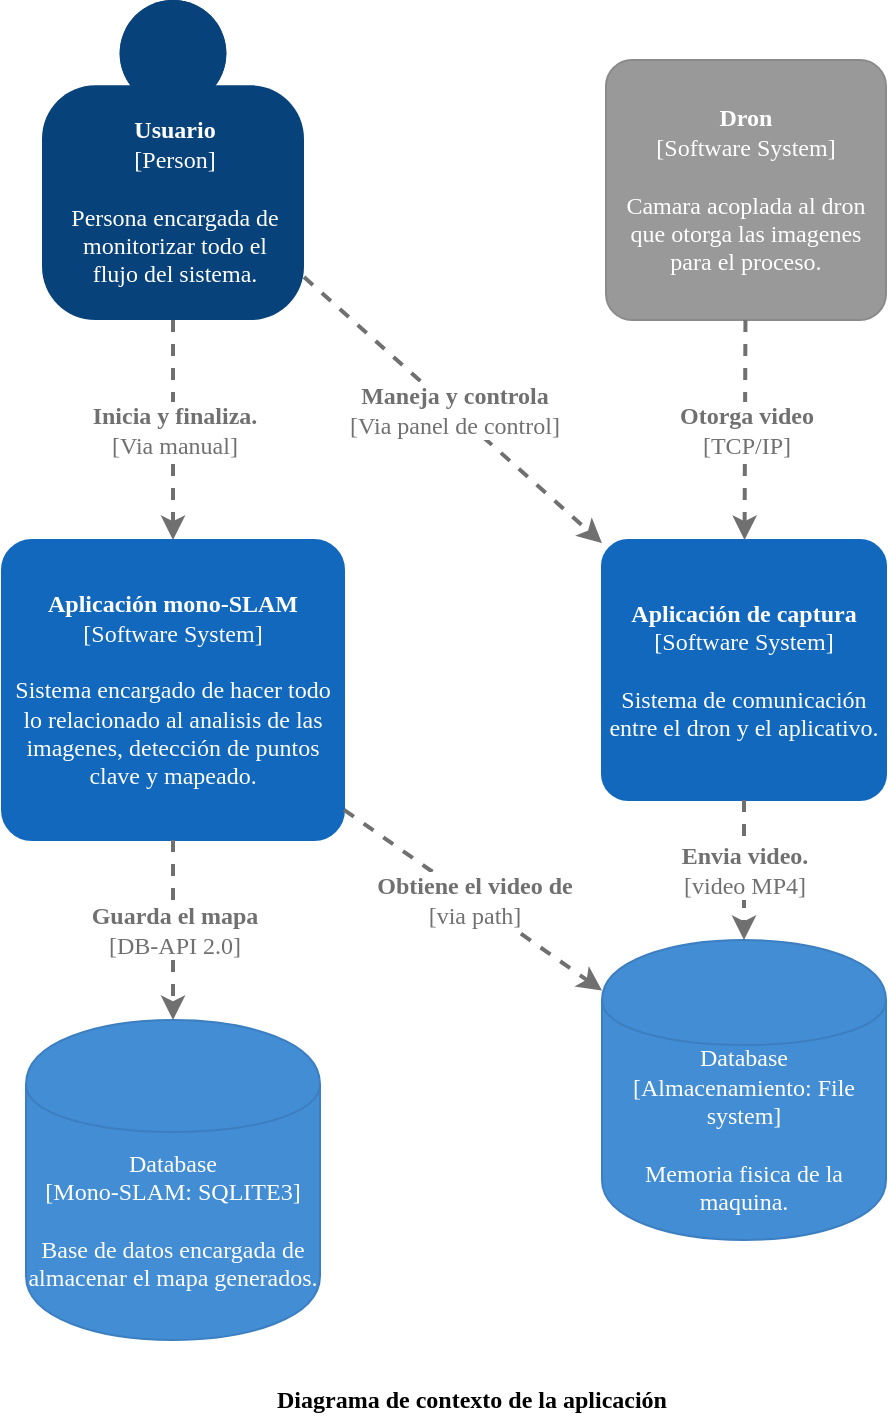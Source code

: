 <mxfile version="15.3.8" type="device" pages="3"><diagram id="mSFGGuoeT5Lv5f3rOLZf" name="Diagrama de contexto"><mxGraphModel dx="749" dy="666" grid="1" gridSize="10" guides="1" tooltips="1" connect="1" arrows="1" fold="1" page="1" pageScale="1" pageWidth="827" pageHeight="1169" math="0" shadow="0"><root><mxCell id="0"/><mxCell id="1" parent="0"/><object placeholders="1" c4Name="Usuario" c4Type="Person" c4Description="Persona encargada de&#10;monitorizar todo el &#10;flujo del sistema." label="&lt;b style=&quot;font-size: 12px;&quot;&gt;%c4Name%&lt;/b&gt;&lt;div style=&quot;font-size: 12px;&quot;&gt;[%c4Type%]&lt;/div&gt;&lt;br style=&quot;font-size: 12px;&quot;&gt;&lt;div style=&quot;font-size: 12px;&quot;&gt;%c4Description%&lt;/div&gt;" id="YfcV8Z3sMbDRbhJOoYoz-1"><mxCell style="html=1;dashed=0;whitespace=wrap;fillColor=#08427b;strokeColor=none;fontColor=#ffffff;shape=mxgraph.c4.person;align=center;metaEdit=1;points=[[0.5,0,0],[1,0.5,0],[1,0.75,0],[0.75,1,0],[0.5,1,0],[0.25,1,0],[0,0.75,0],[0,0.5,0]];metaData={&quot;c4Type&quot;:{&quot;editable&quot;:false}};fontSize=12;fontFamily=Times New Roman;" parent="1" vertex="1"><mxGeometry x="630" y="560" width="131" height="160" as="geometry"/></mxCell></object><object placeholders="1" c4Name="Aplicación mono-SLAM" c4Type="Software System" c4Description="Sistema encargado de hacer todo lo relacionado al analisis de las imagenes, detección de puntos clave y mapeado." label="&lt;b style=&quot;font-size: 12px;&quot;&gt;%c4Name%&lt;/b&gt;&lt;div style=&quot;font-size: 12px;&quot;&gt;[%c4Type%]&lt;/div&gt;&lt;br style=&quot;font-size: 12px;&quot;&gt;&lt;div style=&quot;font-size: 12px;&quot;&gt;%c4Description%&lt;/div&gt;" id="YfcV8Z3sMbDRbhJOoYoz-2"><mxCell style="rounded=1;whiteSpace=wrap;html=1;labelBackgroundColor=none;fillColor=#1168BD;fontColor=#ffffff;align=center;arcSize=10;strokeColor=#1168BD;metaEdit=1;metaData={&quot;c4Type&quot;:{&quot;editable&quot;:false}};points=[[0.25,0,0],[0.5,0,0],[0.75,0,0],[1,0.25,0],[1,0.5,0],[1,0.75,0],[0.75,1,0],[0.5,1,0],[0.25,1,0],[0,0.75,0],[0,0.5,0],[0,0.25,0]];fontSize=12;fontFamily=Times New Roman;" parent="1" vertex="1"><mxGeometry x="610" y="830" width="171" height="150" as="geometry"/></mxCell></object><object placeholders="1" c4Type="Relationship" c4Technology="Via manual" c4Description="Inicia y finaliza." label="&lt;div style=&quot;text-align: left; font-size: 12px;&quot;&gt;&lt;div style=&quot;text-align: center; font-size: 12px;&quot;&gt;&lt;b style=&quot;font-size: 12px;&quot;&gt;%c4Description%&lt;/b&gt;&lt;/div&gt;&lt;div style=&quot;text-align: center; font-size: 12px;&quot;&gt;[%c4Technology%]&lt;/div&gt;&lt;/div&gt;" id="YfcV8Z3sMbDRbhJOoYoz-3"><mxCell style="edgeStyle=none;rounded=0;html=1;jettySize=auto;orthogonalLoop=1;strokeColor=#707070;strokeWidth=2;fontColor=#707070;jumpStyle=none;dashed=1;metaEdit=1;metaData={&quot;c4Type&quot;:{&quot;editable&quot;:false}};fontSize=12;fontFamily=Times New Roman;" parent="1" source="YfcV8Z3sMbDRbhJOoYoz-1" target="YfcV8Z3sMbDRbhJOoYoz-2" edge="1"><mxGeometry width="160" relative="1" as="geometry"><mxPoint x="91" y="700" as="sourcePoint"/><mxPoint x="251" y="700" as="targetPoint"/></mxGeometry></mxCell></object><object placeholders="1" c4Name="Dron" c4Type="Software System" c4Description="Camara acoplada al dron que otorga las imagenes para el proceso." label="&lt;b style=&quot;font-size: 12px;&quot;&gt;%c4Name%&lt;/b&gt;&lt;div style=&quot;font-size: 12px;&quot;&gt;[%c4Type%]&lt;/div&gt;&lt;br style=&quot;font-size: 12px;&quot;&gt;&lt;div style=&quot;font-size: 12px;&quot;&gt;%c4Description%&lt;/div&gt;" id="YfcV8Z3sMbDRbhJOoYoz-4"><mxCell style="rounded=1;whiteSpace=wrap;html=1;labelBackgroundColor=none;fillColor=#999999;fontColor=#ffffff;align=center;arcSize=10;strokeColor=#8A8A8A;metaEdit=1;metaData={&quot;c4Type&quot;:{&quot;editable&quot;:false}};points=[[0.25,0,0],[0.5,0,0],[0.75,0,0],[1,0.25,0],[1,0.5,0],[1,0.75,0],[0.75,1,0],[0.5,1,0],[0.25,1,0],[0,0.75,0],[0,0.5,0],[0,0.25,0]];fontSize=12;fontFamily=Times New Roman;" parent="1" vertex="1"><mxGeometry x="912" y="590" width="140" height="130" as="geometry"/></mxCell></object><object placeholders="1" c4Type="Relationship" c4Technology="Via panel de control" c4Description="Maneja y controla" label="&lt;div style=&quot;text-align: left; font-size: 12px;&quot;&gt;&lt;div style=&quot;text-align: center; font-size: 12px;&quot;&gt;&lt;b style=&quot;font-size: 12px;&quot;&gt;%c4Description%&lt;/b&gt;&lt;/div&gt;&lt;div style=&quot;text-align: center; font-size: 12px;&quot;&gt;[%c4Technology%]&lt;/div&gt;&lt;/div&gt;" id="YfcV8Z3sMbDRbhJOoYoz-5"><mxCell style="edgeStyle=none;rounded=0;html=1;jettySize=auto;orthogonalLoop=1;strokeColor=#707070;strokeWidth=2;fontColor=#707070;jumpStyle=none;dashed=1;metaEdit=1;metaData={&quot;c4Type&quot;:{&quot;editable&quot;:false}};fontSize=12;fontFamily=Times New Roman;" parent="1" source="YfcV8Z3sMbDRbhJOoYoz-1" target="YfcV8Z3sMbDRbhJOoYoz-6" edge="1"><mxGeometry width="160" relative="1" as="geometry"><mxPoint x="861" y="800" as="sourcePoint"/><mxPoint x="1021" y="800" as="targetPoint"/></mxGeometry></mxCell></object><object placeholders="1" c4Name="Aplicación de captura" c4Type="Software System" c4Description="Sistema de comunicación entre el dron y el aplicativo." label="&lt;b style=&quot;font-size: 12px;&quot;&gt;%c4Name%&lt;/b&gt;&lt;div style=&quot;font-size: 12px;&quot;&gt;[%c4Type%]&lt;/div&gt;&lt;br style=&quot;font-size: 12px;&quot;&gt;&lt;div style=&quot;font-size: 12px;&quot;&gt;%c4Description%&lt;/div&gt;" id="YfcV8Z3sMbDRbhJOoYoz-6"><mxCell style="rounded=1;whiteSpace=wrap;html=1;labelBackgroundColor=none;fillColor=#1168BD;fontColor=#ffffff;align=center;arcSize=10;strokeColor=#1168BD;metaEdit=1;metaData={&quot;c4Type&quot;:{&quot;editable&quot;:false}};points=[[0.25,0,0],[0.5,0,0],[0.75,0,0],[1,0.25,0],[1,0.5,0],[1,0.75,0],[0.75,1,0],[0.5,1,0],[0.25,1,0],[0,0.75,0],[0,0.5,0],[0,0.25,0]];fontSize=12;fontFamily=Times New Roman;" parent="1" vertex="1"><mxGeometry x="910" y="830" width="142" height="130" as="geometry"/></mxCell></object><object placeholders="1" c4Type="Relationship" c4Technology="TCP/IP" c4Description="Otorga video" label="&lt;div style=&quot;text-align: left; font-size: 12px;&quot;&gt;&lt;div style=&quot;text-align: center; font-size: 12px;&quot;&gt;&lt;b style=&quot;font-size: 12px;&quot;&gt;%c4Description%&lt;/b&gt;&lt;/div&gt;&lt;div style=&quot;text-align: center; font-size: 12px;&quot;&gt;[%c4Technology%]&lt;/div&gt;&lt;/div&gt;" id="YfcV8Z3sMbDRbhJOoYoz-9"><mxCell style="edgeStyle=none;rounded=0;html=1;jettySize=auto;orthogonalLoop=1;strokeColor=#707070;strokeWidth=2;fontColor=#707070;jumpStyle=none;dashed=1;metaEdit=1;metaData={&quot;c4Type&quot;:{&quot;editable&quot;:false}};fontSize=12;fontFamily=Times New Roman;" parent="1" source="YfcV8Z3sMbDRbhJOoYoz-4" target="YfcV8Z3sMbDRbhJOoYoz-6" edge="1"><mxGeometry width="160" relative="1" as="geometry"><mxPoint x="1151" y="520" as="sourcePoint"/><mxPoint x="1311" y="520" as="targetPoint"/></mxGeometry></mxCell></object><object placeholders="1" c4Type="Relationship" c4Technology="video MP4" c4Description="Envia video." label="&lt;div style=&quot;text-align: left; font-size: 12px;&quot;&gt;&lt;div style=&quot;text-align: center; font-size: 12px;&quot;&gt;&lt;b style=&quot;font-size: 12px;&quot;&gt;%c4Description%&lt;/b&gt;&lt;/div&gt;&lt;div style=&quot;text-align: center; font-size: 12px;&quot;&gt;[%c4Technology%]&lt;/div&gt;&lt;/div&gt;" id="YfcV8Z3sMbDRbhJOoYoz-10"><mxCell style="edgeStyle=none;rounded=0;html=1;jettySize=auto;orthogonalLoop=1;strokeColor=#707070;strokeWidth=2;fontColor=#707070;jumpStyle=none;dashed=1;metaEdit=1;metaData={&quot;c4Type&quot;:{&quot;editable&quot;:false}};fontSize=12;fontFamily=Times New Roman;" parent="1" source="YfcV8Z3sMbDRbhJOoYoz-6" target="YfcV8Z3sMbDRbhJOoYoz-19" edge="1"><mxGeometry width="160" relative="1" as="geometry"><mxPoint x="841" y="1050" as="sourcePoint"/><mxPoint x="1001" y="1050" as="targetPoint"/></mxGeometry></mxCell></object><object placeholders="1" c4Type="Database" c4Container="Mono-SLAM" c4Technology="SQLITE3" c4Description="Base de datos encargada de almacenar el mapa generados." label="%c4Type%&lt;div style=&quot;font-size: 12px;&quot;&gt;[%c4Container%:&amp;nbsp;%c4Technology%]&lt;/div&gt;&lt;br style=&quot;font-size: 12px;&quot;&gt;&lt;div style=&quot;font-size: 12px;&quot;&gt;%c4Description%&lt;/div&gt;" id="YfcV8Z3sMbDRbhJOoYoz-12"><mxCell style="shape=cylinder;whiteSpace=wrap;html=1;boundedLbl=1;rounded=0;labelBackgroundColor=none;fillColor=#438DD5;fontSize=12;fontColor=#ffffff;align=center;strokeColor=#3C7FC0;metaEdit=1;points=[[0.5,0,0],[1,0.25,0],[1,0.5,0],[1,0.75,0],[0.5,1,0],[0,0.75,0],[0,0.5,0],[0,0.25,0]];metaData={&quot;c4Type&quot;:{&quot;editable&quot;:false}};fontFamily=Times New Roman;" parent="1" vertex="1"><mxGeometry x="622" y="1070" width="147" height="160" as="geometry"/></mxCell></object><object placeholders="1" c4Type="Relationship" c4Technology="DB-API 2.0" c4Description="Guarda el mapa" label="&lt;div style=&quot;text-align: left; font-size: 12px;&quot;&gt;&lt;div style=&quot;text-align: center; font-size: 12px;&quot;&gt;&lt;b style=&quot;font-size: 12px;&quot;&gt;%c4Description%&lt;/b&gt;&lt;/div&gt;&lt;div style=&quot;text-align: center; font-size: 12px;&quot;&gt;[%c4Technology%]&lt;/div&gt;&lt;/div&gt;" id="YfcV8Z3sMbDRbhJOoYoz-13"><mxCell style="edgeStyle=none;rounded=0;html=1;jettySize=auto;orthogonalLoop=1;strokeColor=#707070;strokeWidth=2;fontColor=#707070;jumpStyle=none;dashed=1;metaEdit=1;metaData={&quot;c4Type&quot;:{&quot;editable&quot;:false}};fontSize=12;fontFamily=Times New Roman;" parent="1" source="YfcV8Z3sMbDRbhJOoYoz-2" target="YfcV8Z3sMbDRbhJOoYoz-12" edge="1"><mxGeometry width="160" relative="1" as="geometry"><mxPoint x="821" y="1090" as="sourcePoint"/><mxPoint x="981" y="1090" as="targetPoint"/></mxGeometry></mxCell></object><object placeholders="1" c4Type="Database" c4Container="Almacenamiento" c4Technology="File system" c4Description="Memoria fisica de la maquina." label="%c4Type%&lt;div style=&quot;font-size: 12px;&quot;&gt;[%c4Container%:&amp;nbsp;%c4Technology%]&lt;/div&gt;&lt;br style=&quot;font-size: 12px;&quot;&gt;&lt;div style=&quot;font-size: 12px;&quot;&gt;%c4Description%&lt;/div&gt;" id="YfcV8Z3sMbDRbhJOoYoz-19"><mxCell style="shape=cylinder;whiteSpace=wrap;html=1;boundedLbl=1;rounded=0;labelBackgroundColor=none;fillColor=#438DD5;fontSize=12;fontColor=#ffffff;align=center;strokeColor=#3C7FC0;metaEdit=1;points=[[0.5,0,0],[1,0.25,0],[1,0.5,0],[1,0.75,0],[0.5,1,0],[0,0.75,0],[0,0.5,0],[0,0.25,0]];metaData={&quot;c4Type&quot;:{&quot;editable&quot;:false}};fontFamily=Times New Roman;" parent="1" vertex="1"><mxGeometry x="910" y="1030" width="142" height="150" as="geometry"/></mxCell></object><object placeholders="1" c4Type="Relationship" c4Technology="via path" c4Description="Obtiene el video de" label="&lt;div style=&quot;text-align: left; font-size: 12px;&quot;&gt;&lt;div style=&quot;text-align: center; font-size: 12px;&quot;&gt;&lt;b style=&quot;font-size: 12px;&quot;&gt;%c4Description%&lt;/b&gt;&lt;/div&gt;&lt;div style=&quot;text-align: center; font-size: 12px;&quot;&gt;[%c4Technology%]&lt;/div&gt;&lt;/div&gt;" id="YfcV8Z3sMbDRbhJOoYoz-20"><mxCell style="edgeStyle=none;rounded=0;html=1;jettySize=auto;orthogonalLoop=1;strokeColor=#707070;strokeWidth=2;fontColor=#707070;jumpStyle=none;dashed=1;metaEdit=1;metaData={&quot;c4Type&quot;:{&quot;editable&quot;:false}};fontSize=12;fontFamily=Times New Roman;" parent="1" source="YfcV8Z3sMbDRbhJOoYoz-2" target="YfcV8Z3sMbDRbhJOoYoz-19" edge="1"><mxGeometry width="160" relative="1" as="geometry"><mxPoint x="811" y="1000" as="sourcePoint"/><mxPoint x="701" y="1130" as="targetPoint"/></mxGeometry></mxCell></object><mxCell id="mfP9v3xml_1lpuuBBIjT-1" value="Diagrama de contexto de la aplicación" style="text;html=1;strokeColor=none;fillColor=none;align=center;verticalAlign=middle;whiteSpace=wrap;rounded=0;fontSize=12;fontStyle=1;fontFamily=Times New Roman;" parent="1" vertex="1"><mxGeometry x="730" y="1250" width="230" height="20" as="geometry"/></mxCell></root></mxGraphModel></diagram><diagram id="G5uQ41Cxe1bQSmnP0nG_" name="Diagrama de contenedores"><mxGraphModel dx="2105" dy="1136" grid="1" gridSize="10" guides="1" tooltips="1" connect="1" arrows="1" fold="1" page="1" pageScale="1" pageWidth="827" pageHeight="1169" math="0" shadow="0"><root><mxCell id="WsfAfDjWPY3ewEhSKf7k-0"/><mxCell id="WsfAfDjWPY3ewEhSKf7k-1" parent="WsfAfDjWPY3ewEhSKf7k-0"/><object placeholders="1" c4Name="Aplicación de captura" c4Type="ExecutionEnvironment" c4Application="Python sockets" label="&lt;div style=&quot;text-align: left; font-size: 12px;&quot;&gt;%c4Name%&lt;/div&gt;&lt;div style=&quot;text-align: left; font-size: 12px;&quot;&gt;[%c4Application%]&lt;/div&gt;" id="W3rRIJNurl_toYFxYvNC-38"><mxCell style="rounded=1;whiteSpace=wrap;html=1;labelBackgroundColor=none;fillColor=#ffffff;fontColor=#000000;align=left;arcSize=5;strokeColor=#000000;verticalAlign=bottom;metaEdit=1;metaData={&quot;c4Type&quot;:{&quot;editable&quot;:false}};points=[[0.25,0,0],[0.5,0,0],[0.75,0,0],[1,0.25,0],[1,0.5,0],[1,0.75,0],[0.75,1,0],[0.5,1,0],[0.25,1,0],[0,0.75,0],[0,0.5,0],[0,0.25,0]];fontSize=12;fontFamily=Times New Roman;" parent="WsfAfDjWPY3ewEhSKf7k-1" vertex="1"><mxGeometry x="1330" y="760" width="350" height="290" as="geometry"/></mxCell></object><object placeholders="1" c4Name="Aplicación mono-SLAM" c4Type="ExecutionEnvironment" c4Application="Python software" label="&lt;div style=&quot;text-align: left; font-size: 12px;&quot;&gt;%c4Name%&lt;/div&gt;&lt;div style=&quot;text-align: left; font-size: 12px;&quot;&gt;[%c4Application%]&lt;/div&gt;" id="W3rRIJNurl_toYFxYvNC-12"><mxCell style="rounded=1;whiteSpace=wrap;html=1;labelBackgroundColor=none;fillColor=#ffffff;fontColor=#000000;align=left;arcSize=5;strokeColor=#000000;verticalAlign=bottom;metaEdit=1;metaData={&quot;c4Type&quot;:{&quot;editable&quot;:false}};points=[[0.25,0,0],[0.5,0,0],[0.75,0,0],[1,0.25,0],[1,0.5,0],[1,0.75,0],[0.75,1,0],[0.5,1,0],[0.25,1,0],[0,0.75,0],[0,0.5,0],[0,0.25,0]];fontSize=12;fontFamily=Times New Roman;" parent="WsfAfDjWPY3ewEhSKf7k-1" vertex="1"><mxGeometry x="-20" y="630" width="1000" height="690" as="geometry"/></mxCell></object><object placeholders="1" c4Name="Usuario" c4Type="Person" c4Description="Persona encargada de&#10;monitorizar todo el &#10;flujo del sistema." label="&lt;b style=&quot;font-size: 12px;&quot;&gt;%c4Name%&lt;/b&gt;&lt;div style=&quot;font-size: 12px;&quot;&gt;[%c4Type%]&lt;/div&gt;&lt;br style=&quot;font-size: 12px;&quot;&gt;&lt;div style=&quot;font-size: 12px;&quot;&gt;%c4Description%&lt;/div&gt;" id="W3rRIJNurl_toYFxYvNC-0"><mxCell style="html=1;dashed=0;whitespace=wrap;fillColor=#08427b;strokeColor=none;fontColor=#ffffff;shape=mxgraph.c4.person;align=center;metaEdit=1;points=[[0.5,0,0],[1,0.5,0],[1,0.75,0],[0.75,1,0],[0.5,1,0],[0.25,1,0],[0,0.75,0],[0,0.5,0]];metaData={&quot;c4Type&quot;:{&quot;editable&quot;:false}};fontSize=12;fontFamily=Times New Roman;" parent="WsfAfDjWPY3ewEhSKf7k-1" vertex="1"><mxGeometry x="815.87" y="390" width="131" height="180" as="geometry"/></mxCell></object><object placeholders="1" c4Type="Relationship" c4Technology="Via manual" c4Description="Inicia y finaliza." label="&lt;div style=&quot;text-align: left; font-size: 12px;&quot;&gt;&lt;div style=&quot;text-align: center; font-size: 12px;&quot;&gt;&lt;b style=&quot;font-size: 12px;&quot;&gt;%c4Description%&lt;/b&gt;&lt;/div&gt;&lt;div style=&quot;text-align: center; font-size: 12px;&quot;&gt;[%c4Technology%]&lt;/div&gt;&lt;/div&gt;" id="W3rRIJNurl_toYFxYvNC-2"><mxCell style="edgeStyle=none;rounded=0;html=1;jettySize=auto;orthogonalLoop=1;strokeColor=#707070;strokeWidth=2;fontColor=#707070;jumpStyle=none;dashed=1;metaEdit=1;metaData={&quot;c4Type&quot;:{&quot;editable&quot;:false}};fontSize=12;fontFamily=Times New Roman;" parent="WsfAfDjWPY3ewEhSKf7k-1" source="W3rRIJNurl_toYFxYvNC-0" target="W3rRIJNurl_toYFxYvNC-13" edge="1"><mxGeometry width="160" relative="1" as="geometry"><mxPoint x="90" y="700" as="sourcePoint"/><mxPoint x="440" y="500" as="targetPoint"/></mxGeometry></mxCell></object><object placeholders="1" c4Name="Dron" c4Type="Software System" c4Description="Camara acoplada al dron que otorga las imagenes para el proceso." label="&lt;b style=&quot;font-size: 12px;&quot;&gt;%c4Name%&lt;/b&gt;&lt;div style=&quot;font-size: 12px;&quot;&gt;[%c4Type%]&lt;/div&gt;&lt;br style=&quot;font-size: 12px;&quot;&gt;&lt;div style=&quot;font-size: 12px;&quot;&gt;%c4Description%&lt;/div&gt;" id="W3rRIJNurl_toYFxYvNC-3"><mxCell style="rounded=1;whiteSpace=wrap;html=1;labelBackgroundColor=none;fillColor=#999999;fontColor=#ffffff;align=center;arcSize=10;strokeColor=#8A8A8A;metaEdit=1;metaData={&quot;c4Type&quot;:{&quot;editable&quot;:false}};points=[[0.25,0,0],[0.5,0,0],[0.75,0,0],[1,0.25,0],[1,0.5,0],[1,0.75,0],[0.75,1,0],[0.5,1,0],[0.25,1,0],[0,0.75,0],[0,0.5,0],[0,0.25,0]];fontSize=12;fontFamily=Times New Roman;" parent="WsfAfDjWPY3ewEhSKf7k-1" vertex="1"><mxGeometry x="1477.76" y="400" width="132.24" height="130" as="geometry"/></mxCell></object><object placeholders="1" c4Type="Relationship" c4Technology="Via panel de control" c4Description="Maneja y controla" label="&lt;div style=&quot;text-align: left; font-size: 12px;&quot;&gt;&lt;div style=&quot;text-align: center; font-size: 12px;&quot;&gt;&lt;b style=&quot;font-size: 12px;&quot;&gt;%c4Description%&lt;/b&gt;&lt;/div&gt;&lt;div style=&quot;text-align: center; font-size: 12px;&quot;&gt;[%c4Technology%]&lt;/div&gt;&lt;/div&gt;" id="W3rRIJNurl_toYFxYvNC-4"><mxCell style="edgeStyle=none;rounded=0;html=1;jettySize=auto;orthogonalLoop=1;strokeColor=#707070;strokeWidth=2;fontColor=#707070;jumpStyle=none;dashed=1;metaEdit=1;metaData={&quot;c4Type&quot;:{&quot;editable&quot;:false}};fontSize=12;fontFamily=Times New Roman;" parent="WsfAfDjWPY3ewEhSKf7k-1" source="W3rRIJNurl_toYFxYvNC-0" target="W3rRIJNurl_toYFxYvNC-39" edge="1"><mxGeometry width="160" relative="1" as="geometry"><mxPoint x="860" y="800" as="sourcePoint"/><mxPoint x="1570" y="828.721" as="targetPoint"/></mxGeometry></mxCell></object><object placeholders="1" c4Type="Relationship" c4Technology="TCP/IP" c4Description="Otorga video" label="&lt;div style=&quot;text-align: left; font-size: 12px;&quot;&gt;&lt;div style=&quot;text-align: center; font-size: 12px;&quot;&gt;&lt;b style=&quot;font-size: 12px;&quot;&gt;%c4Description%&lt;/b&gt;&lt;/div&gt;&lt;div style=&quot;text-align: center; font-size: 12px;&quot;&gt;[%c4Technology%]&lt;/div&gt;&lt;/div&gt;" id="W3rRIJNurl_toYFxYvNC-6"><mxCell style="edgeStyle=none;rounded=0;html=1;jettySize=auto;orthogonalLoop=1;strokeColor=#707070;strokeWidth=2;fontColor=#707070;jumpStyle=none;dashed=1;metaEdit=1;metaData={&quot;c4Type&quot;:{&quot;editable&quot;:false}};fontSize=12;fontFamily=Times New Roman;" parent="WsfAfDjWPY3ewEhSKf7k-1" source="W3rRIJNurl_toYFxYvNC-3" target="W3rRIJNurl_toYFxYvNC-39" edge="1"><mxGeometry width="160" relative="1" as="geometry"><mxPoint x="1150" y="520" as="sourcePoint"/><mxPoint x="1700" y="770" as="targetPoint"/></mxGeometry></mxCell></object><object placeholders="1" c4Type="Relationship" c4Technology="video MP4" c4Description="Envia video." label="&lt;div style=&quot;text-align: left; font-size: 12px;&quot;&gt;&lt;div style=&quot;text-align: center; font-size: 12px;&quot;&gt;&lt;b style=&quot;font-size: 12px;&quot;&gt;%c4Description%&lt;/b&gt;&lt;/div&gt;&lt;div style=&quot;text-align: center; font-size: 12px;&quot;&gt;[%c4Technology%]&lt;/div&gt;&lt;/div&gt;" id="W3rRIJNurl_toYFxYvNC-7"><mxCell style="edgeStyle=none;rounded=0;html=1;jettySize=auto;orthogonalLoop=1;strokeColor=#707070;strokeWidth=2;fontColor=#707070;jumpStyle=none;dashed=1;metaEdit=1;metaData={&quot;c4Type&quot;:{&quot;editable&quot;:false}};fontSize=12;fontFamily=Times New Roman;" parent="WsfAfDjWPY3ewEhSKf7k-1" source="W3rRIJNurl_toYFxYvNC-39" target="W3rRIJNurl_toYFxYvNC-10" edge="1"><mxGeometry width="160" relative="1" as="geometry"><mxPoint x="1570" y="895" as="sourcePoint"/><mxPoint x="1000" y="1050" as="targetPoint"/></mxGeometry></mxCell></object><object placeholders="1" c4Type="Database" c4Container="Mono-SLAM" c4Technology="SQLITE3" c4Description="Base de datos encargada de almacenar el mapa generados." label="%c4Type%&lt;div style=&quot;font-size: 12px;&quot;&gt;[%c4Container%:&amp;nbsp;%c4Technology%]&lt;/div&gt;&lt;br style=&quot;font-size: 12px;&quot;&gt;&lt;div style=&quot;font-size: 12px;&quot;&gt;%c4Description%&lt;/div&gt;" id="W3rRIJNurl_toYFxYvNC-8"><mxCell style="shape=cylinder;whiteSpace=wrap;html=1;boundedLbl=1;rounded=0;labelBackgroundColor=none;fillColor=#438DD5;fontSize=12;fontColor=#ffffff;align=center;strokeColor=#3C7FC0;metaEdit=1;points=[[0.5,0,0],[1,0.25,0],[1,0.5,0],[1,0.75,0],[0.5,1,0],[0,0.75,0],[0,0.5,0],[0,0.25,0]];metaData={&quot;c4Type&quot;:{&quot;editable&quot;:false}};fontFamily=Times New Roman;" parent="WsfAfDjWPY3ewEhSKf7k-1" vertex="1"><mxGeometry x="10" y="1370" width="187.5" height="170" as="geometry"/></mxCell></object><object placeholders="1" c4Type="Relationship" c4Technology="DB-API 2.0" c4Description="Guarda y obtiene información de" label="&lt;div style=&quot;text-align: left; font-size: 12px;&quot;&gt;&lt;div style=&quot;text-align: center; font-size: 12px;&quot;&gt;&lt;b style=&quot;font-size: 12px;&quot;&gt;%c4Description%&lt;/b&gt;&lt;/div&gt;&lt;div style=&quot;text-align: center; font-size: 12px;&quot;&gt;[%c4Technology%]&lt;/div&gt;&lt;/div&gt;" id="W3rRIJNurl_toYFxYvNC-9"><mxCell style="edgeStyle=none;rounded=0;html=1;jettySize=auto;orthogonalLoop=1;strokeColor=#707070;strokeWidth=2;fontColor=#707070;jumpStyle=none;dashed=1;metaEdit=1;metaData={&quot;c4Type&quot;:{&quot;editable&quot;:false}};fontSize=12;fontFamily=Times New Roman;" parent="WsfAfDjWPY3ewEhSKf7k-1" source="W3rRIJNurl_toYFxYvNC-29" target="W3rRIJNurl_toYFxYvNC-8" edge="1"><mxGeometry x="-0.481" y="2" width="160" relative="1" as="geometry"><mxPoint x="-340" y="990" as="sourcePoint"/><mxPoint x="980" y="1090" as="targetPoint"/><mxPoint y="-1" as="offset"/></mxGeometry></mxCell></object><object placeholders="1" c4Type="Database" c4Container="Almacenamiento" c4Technology="File system" c4Description="Memoria fisica de la maquina." label="%c4Type%&lt;div style=&quot;font-size: 12px;&quot;&gt;[%c4Container%:&amp;nbsp;%c4Technology%]&lt;/div&gt;&lt;br style=&quot;font-size: 12px;&quot;&gt;&lt;div style=&quot;font-size: 12px;&quot;&gt;%c4Description%&lt;/div&gt;" id="W3rRIJNurl_toYFxYvNC-10"><mxCell style="shape=cylinder;whiteSpace=wrap;html=1;boundedLbl=1;rounded=0;labelBackgroundColor=none;fillColor=#438DD5;fontSize=12;fontColor=#ffffff;align=center;strokeColor=#3C7FC0;metaEdit=1;points=[[0.5,0,0],[1,0.25,0],[1,0.5,0],[1,0.75,0],[0.5,1,0],[0,0.75,0],[0,0.5,0],[0,0.25,0]];metaData={&quot;c4Type&quot;:{&quot;editable&quot;:false}};fontFamily=Times New Roman;" parent="WsfAfDjWPY3ewEhSKf7k-1" vertex="1"><mxGeometry x="1100" y="840" width="180" height="170" as="geometry"/></mxCell></object><object placeholders="1" c4Type="Relationship" c4Technology="via path" c4Description="Obtiene el video de" label="&lt;div style=&quot;text-align: left; font-size: 12px;&quot;&gt;&lt;div style=&quot;text-align: center; font-size: 12px;&quot;&gt;&lt;b style=&quot;font-size: 12px;&quot;&gt;%c4Description%&lt;/b&gt;&lt;/div&gt;&lt;div style=&quot;text-align: center; font-size: 12px;&quot;&gt;[%c4Technology%]&lt;/div&gt;&lt;/div&gt;" id="W3rRIJNurl_toYFxYvNC-11"><mxCell style="edgeStyle=none;rounded=0;html=1;jettySize=auto;orthogonalLoop=1;strokeColor=#707070;strokeWidth=2;fontColor=#707070;jumpStyle=none;dashed=1;metaEdit=1;metaData={&quot;c4Type&quot;:{&quot;editable&quot;:false}};fontSize=12;fontFamily=Times New Roman;" parent="WsfAfDjWPY3ewEhSKf7k-1" source="W3rRIJNurl_toYFxYvNC-17" target="W3rRIJNurl_toYFxYvNC-10" edge="1"><mxGeometry width="160" relative="1" as="geometry"><mxPoint x="970" y="1340" as="sourcePoint"/><mxPoint x="700" y="1130" as="targetPoint"/></mxGeometry></mxCell></object><object placeholders="1" c4Name="Modulo de eventos del usuario" c4Type="Container" c4Technology="Python module" c4Description="Modulo encargado de handlear las acciones del usuario." label="&lt;b style=&quot;font-size: 12px;&quot;&gt;%c4Name%&lt;/b&gt;&lt;div style=&quot;font-size: 12px;&quot;&gt;[%c4Type%: %c4Technology%]&lt;/div&gt;&lt;br style=&quot;font-size: 12px;&quot;&gt;&lt;div style=&quot;font-size: 12px;&quot;&gt;%c4Description%&lt;/div&gt;" id="W3rRIJNurl_toYFxYvNC-13"><mxCell style="rounded=1;whiteSpace=wrap;html=1;labelBackgroundColor=none;fillColor=#438DD5;fontColor=#ffffff;align=center;arcSize=10;strokeColor=#3C7FC0;metaEdit=1;metaData={&quot;c4Type&quot;:{&quot;editable&quot;:false}};points=[[0.25,0,0],[0.5,0,0],[0.75,0,0],[1,0.25,0],[1,0.5,0],[1,0.75,0],[0.75,1,0],[0.5,1,0],[0.25,1,0],[0,0.75,0],[0,0.5,0],[0,0.25,0]];fontSize=12;fontFamily=Times New Roman;" parent="WsfAfDjWPY3ewEhSKf7k-1" vertex="1"><mxGeometry x="370" y="660" width="169" height="130" as="geometry"/></mxCell></object><object placeholders="1" c4Name="Modulo Core" c4Type="Container" c4Technology="Python" c4Description="Modulo encargado de mantener operativo el aplicativo, este modulo se encarga de inicializar funciones y tareas." label="&lt;b style=&quot;font-size: 12px;&quot;&gt;%c4Name%&lt;/b&gt;&lt;div style=&quot;font-size: 12px;&quot;&gt;[%c4Type%: %c4Technology%]&lt;/div&gt;&lt;br style=&quot;font-size: 12px;&quot;&gt;&lt;div style=&quot;font-size: 12px;&quot;&gt;%c4Description%&lt;/div&gt;" id="W3rRIJNurl_toYFxYvNC-15"><mxCell style="rounded=1;whiteSpace=wrap;html=1;labelBackgroundColor=none;fillColor=#438DD5;fontColor=#ffffff;align=center;arcSize=10;strokeColor=#3C7FC0;metaEdit=1;metaData={&quot;c4Type&quot;:{&quot;editable&quot;:false}};points=[[0.25,0,0],[0.5,0,0],[0.75,0,0],[1,0.25,0],[1,0.5,0],[1,0.75,0],[0.75,1,0],[0.5,1,0],[0.25,1,0],[0,0.75,0],[0,0.5,0],[0,0.25,0]];fontSize=12;fontFamily=Times New Roman;" parent="WsfAfDjWPY3ewEhSKf7k-1" vertex="1"><mxGeometry x="360" y="860" width="191.75" height="130" as="geometry"/></mxCell></object><object c4Type="Relationship" c4Technology="" c4Description="Revisa continuidad de" label="&lt;div style=&quot;text-align: left; font-size: 12px;&quot;&gt;&lt;div style=&quot;text-align: center; font-size: 12px;&quot;&gt;&lt;b style=&quot;font-size: 12px;&quot;&gt;%c4Description%&lt;/b&gt;&lt;/div&gt;&lt;div style=&quot;text-align: center; font-size: 12px;&quot;&gt;[%c4Technology%]&lt;/div&gt;&lt;/div&gt;" placeholders="1" id="W3rRIJNurl_toYFxYvNC-16"><mxCell style="edgeStyle=none;rounded=0;html=1;jettySize=auto;orthogonalLoop=1;strokeColor=#707070;strokeWidth=2;fontColor=#707070;jumpStyle=none;dashed=1;metaEdit=1;metaData={&quot;c4Type&quot;:{&quot;editable&quot;:false}};fontSize=12;fontFamily=Times New Roman;" parent="WsfAfDjWPY3ewEhSKf7k-1" source="W3rRIJNurl_toYFxYvNC-15" target="W3rRIJNurl_toYFxYvNC-13" edge="1"><mxGeometry width="160" relative="1" as="geometry"><mxPoint x="110" y="980" as="sourcePoint"/><mxPoint x="270" y="980" as="targetPoint"/></mxGeometry></mxCell></object><object placeholders="1" c4Name="Modulo de imagenes y video." c4Type="Container" c4Technology="Python module" c4Description="Este modulo se encarga de abrir el video obtenido en la captura via dron y obtener cada frame que lo constituye, aplicando el reescalado y los filtros de imagen." label="&lt;b style=&quot;font-size: 12px;&quot;&gt;%c4Name%&lt;/b&gt;&lt;div style=&quot;font-size: 12px;&quot;&gt;[%c4Type%: %c4Technology%]&lt;/div&gt;&lt;br style=&quot;font-size: 12px;&quot;&gt;&lt;div style=&quot;font-size: 12px;&quot;&gt;%c4Description%&lt;/div&gt;" id="W3rRIJNurl_toYFxYvNC-17"><mxCell style="rounded=1;whiteSpace=wrap;html=1;labelBackgroundColor=none;fillColor=#438DD5;fontColor=#ffffff;align=center;arcSize=10;strokeColor=#3C7FC0;metaEdit=1;metaData={&quot;c4Type&quot;:{&quot;editable&quot;:false}};points=[[0.25,0,0],[0.5,0,0],[0.75,0,0],[1,0.25,0],[1,0.5,0],[1,0.75,0],[0.75,1,0],[0.5,1,0],[0.25,1,0],[0,0.75,0],[0,0.5,0],[0,0.25,0]];fontSize=12;fontFamily=Times New Roman;" parent="WsfAfDjWPY3ewEhSKf7k-1" vertex="1"><mxGeometry x="750" y="850" width="190" height="170" as="geometry"/></mxCell></object><object placeholders="1" c4Name="Modulo de vision artificial." c4Type="Container" c4Technology="Python module" c4Description="Este modulo se encarga de analizar la imagen filtrada, obtener los puntos clave y las descripciones asociadas a el punto clave encontrado utilizando el algoritmo de ORB" label="&lt;b style=&quot;font-size: 12px;&quot;&gt;%c4Name%&lt;/b&gt;&lt;div style=&quot;font-size: 12px;&quot;&gt;[%c4Type%: %c4Technology%]&lt;/div&gt;&lt;br style=&quot;font-size: 12px;&quot;&gt;&lt;div style=&quot;font-size: 12px;&quot;&gt;%c4Description%&lt;/div&gt;" id="W3rRIJNurl_toYFxYvNC-19"><mxCell style="rounded=1;whiteSpace=wrap;html=1;labelBackgroundColor=none;fillColor=#438DD5;fontColor=#ffffff;align=center;arcSize=10;strokeColor=#3C7FC0;metaEdit=1;metaData={&quot;c4Type&quot;:{&quot;editable&quot;:false}};points=[[0.25,0,0],[0.5,0,0],[0.75,0,0],[1,0.25,0],[1,0.5,0],[1,0.75,0],[0.75,1,0],[0.5,1,0],[0.25,1,0],[0,0.75,0],[0,0.5,0],[0,0.25,0]];fontSize=12;fontFamily=Times New Roman;" parent="WsfAfDjWPY3ewEhSKf7k-1" vertex="1"><mxGeometry x="345.87" y="1080" width="220" height="165" as="geometry"/></mxCell></object><object placeholders="1" c4Type="Relationship" c4Technology="" c4Description="Envia matrices" label="&lt;div style=&quot;text-align: left; font-size: 12px;&quot;&gt;&lt;div style=&quot;text-align: center; font-size: 12px;&quot;&gt;&lt;b style=&quot;font-size: 12px;&quot;&gt;%c4Description%&lt;/b&gt;&lt;/div&gt;&lt;div style=&quot;text-align: center; font-size: 12px;&quot;&gt;[%c4Technology%]&lt;/div&gt;&lt;/div&gt;" id="W3rRIJNurl_toYFxYvNC-23"><mxCell style="edgeStyle=none;rounded=0;html=1;jettySize=auto;orthogonalLoop=1;strokeColor=#707070;strokeWidth=2;fontColor=#707070;jumpStyle=none;dashed=1;metaEdit=1;metaData={&quot;c4Type&quot;:{&quot;editable&quot;:false}};fontSize=12;fontFamily=Times New Roman;" parent="WsfAfDjWPY3ewEhSKf7k-1" source="W3rRIJNurl_toYFxYvNC-17" target="W3rRIJNurl_toYFxYvNC-15" edge="1"><mxGeometry width="160" relative="1" as="geometry"><mxPoint x="755.206" y="1135" as="sourcePoint"/><mxPoint x="754.671" y="1060" as="targetPoint"/></mxGeometry></mxCell></object><object placeholders="1" c4Type="Relationship" c4Technology="" c4Description="Obtiene keypoints y descriptors de" label="&lt;div style=&quot;text-align: left; font-size: 12px;&quot;&gt;&lt;div style=&quot;text-align: center; font-size: 12px;&quot;&gt;&lt;b style=&quot;font-size: 12px;&quot;&gt;%c4Description%&lt;/b&gt;&lt;/div&gt;&lt;div style=&quot;text-align: center; font-size: 12px;&quot;&gt;[%c4Technology%]&lt;/div&gt;&lt;/div&gt;" id="W3rRIJNurl_toYFxYvNC-25"><mxCell style="edgeStyle=none;rounded=0;html=1;jettySize=auto;orthogonalLoop=1;strokeColor=#707070;strokeWidth=2;fontColor=#707070;jumpStyle=none;dashed=1;metaEdit=1;metaData={&quot;c4Type&quot;:{&quot;editable&quot;:false}};fontSize=12;fontFamily=Times New Roman;" parent="WsfAfDjWPY3ewEhSKf7k-1" source="W3rRIJNurl_toYFxYvNC-15" target="W3rRIJNurl_toYFxYvNC-19" edge="1"><mxGeometry width="160" relative="1" as="geometry"><mxPoint x="454.087" y="970" as="sourcePoint"/><mxPoint x="454.583" y="1060" as="targetPoint"/></mxGeometry></mxCell></object><object placeholders="1" c4Name="Modulo de persistencia" c4Type="Container" c4Technology="Python, Opencv" c4Description="Este modulo se encarga de la comunicacion a la base de datos y estructuras de datos de la aplicación." label="&lt;b style=&quot;font-size: 12px;&quot;&gt;%c4Name%&lt;/b&gt;&lt;div style=&quot;font-size: 12px;&quot;&gt;[%c4Type%: %c4Technology%]&lt;/div&gt;&lt;br style=&quot;font-size: 12px;&quot;&gt;&lt;div style=&quot;font-size: 12px;&quot;&gt;%c4Description%&lt;/div&gt;" id="W3rRIJNurl_toYFxYvNC-29"><mxCell style="rounded=1;whiteSpace=wrap;html=1;labelBackgroundColor=none;fillColor=#438DD5;fontColor=#ffffff;align=center;arcSize=10;strokeColor=#3C7FC0;metaEdit=1;metaData={&quot;c4Type&quot;:{&quot;editable&quot;:false}};points=[[0.25,0,0],[0.5,0,0],[0.75,0,0],[1,0.25,0],[1,0.5,0],[1,0.75,0],[0.75,1,0],[0.5,1,0],[0.25,1,0],[0,0.75,0],[0,0.5,0],[0,0.25,0]];fontSize=12;fontFamily=Times New Roman;" parent="WsfAfDjWPY3ewEhSKf7k-1" vertex="1"><mxGeometry x="20" y="1085" width="160" height="135" as="geometry"/></mxCell></object><object placeholders="1" c4Type="Relationship" c4Technology="" c4Description="Recibe keypoints y &#10;descriptors del &#10;frame anterior" label="&lt;div style=&quot;text-align: left; font-size: 12px;&quot;&gt;&lt;div style=&quot;text-align: center; font-size: 12px;&quot;&gt;&lt;b style=&quot;font-size: 12px;&quot;&gt;%c4Description%&lt;/b&gt;&lt;/div&gt;&lt;div style=&quot;text-align: center; font-size: 12px;&quot;&gt;[%c4Technology%]&lt;/div&gt;&lt;/div&gt;" id="W3rRIJNurl_toYFxYvNC-30"><mxCell style="edgeStyle=none;rounded=0;html=1;jettySize=auto;orthogonalLoop=1;strokeColor=#707070;strokeWidth=2;fontColor=#707070;jumpStyle=none;dashed=1;metaEdit=1;metaData={&quot;c4Type&quot;:{&quot;editable&quot;:false}};fontSize=12;entryX=1;entryY=0.75;entryDx=0;entryDy=0;entryPerimeter=0;exitX=0;exitY=0.75;exitDx=0;exitDy=0;exitPerimeter=0;fontFamily=Times New Roman;" parent="WsfAfDjWPY3ewEhSKf7k-1" source="W3rRIJNurl_toYFxYvNC-15" target="JcQtyTz-JGheHSLSSy6A-1" edge="1"><mxGeometry x="0.002" y="2" width="160" relative="1" as="geometry"><mxPoint x="22.232" y="1140" as="sourcePoint"/><mxPoint x="180.267" y="1130" as="targetPoint"/><mxPoint as="offset"/></mxGeometry></mxCell></object><object placeholders="1" c4Type="Relationship" c4Technology="" c4Description="Envia keypoints y descriptors" label="&lt;div style=&quot;text-align: left; font-size: 12px;&quot;&gt;&lt;div style=&quot;text-align: center; font-size: 12px;&quot;&gt;&lt;b style=&quot;font-size: 12px;&quot;&gt;%c4Description%&lt;/b&gt;&lt;/div&gt;&lt;div style=&quot;text-align: center; font-size: 12px;&quot;&gt;[%c4Technology%]&lt;/div&gt;&lt;/div&gt;" id="W3rRIJNurl_toYFxYvNC-32"><mxCell style="edgeStyle=none;rounded=0;html=1;jettySize=auto;orthogonalLoop=1;strokeColor=#707070;strokeWidth=2;fontColor=#707070;jumpStyle=none;dashed=1;metaEdit=1;metaData={&quot;c4Type&quot;:{&quot;editable&quot;:false}};fontSize=12;entryX=1;entryY=0.25;entryDx=0;entryDy=0;entryPerimeter=0;exitX=0;exitY=0.25;exitDx=0;exitDy=0;exitPerimeter=0;fontFamily=Times New Roman;" parent="WsfAfDjWPY3ewEhSKf7k-1" source="W3rRIJNurl_toYFxYvNC-15" target="JcQtyTz-JGheHSLSSy6A-1" edge="1"><mxGeometry x="0.002" y="-16" width="160" relative="1" as="geometry"><mxPoint x="387.858" y="970" as="sourcePoint"/><mxPoint x="220" y="746.902" as="targetPoint"/><mxPoint as="offset"/></mxGeometry></mxCell></object><object placeholders="1" c4Type="Relationship" c4Technology="" c4Description="Envia el punto cartesiano&#10;de la posicion del &#10;landmark descubierto" label="&lt;div style=&quot;text-align: left; font-size: 12px;&quot;&gt;&lt;div style=&quot;text-align: center; font-size: 12px;&quot;&gt;&lt;b style=&quot;font-size: 12px;&quot;&gt;%c4Description%&lt;/b&gt;&lt;/div&gt;&lt;div style=&quot;text-align: center; font-size: 12px;&quot;&gt;[%c4Technology%]&lt;/div&gt;&lt;/div&gt;" id="W3rRIJNurl_toYFxYvNC-33"><mxCell style="edgeStyle=none;rounded=0;html=1;jettySize=auto;orthogonalLoop=1;strokeColor=#707070;strokeWidth=2;fontColor=#707070;jumpStyle=none;dashed=1;metaEdit=1;metaData={&quot;c4Type&quot;:{&quot;editable&quot;:false}};fontSize=12;fontFamily=Times New Roman;" parent="WsfAfDjWPY3ewEhSKf7k-1" source="JcQtyTz-JGheHSLSSy6A-1" target="W3rRIJNurl_toYFxYvNC-29" edge="1"><mxGeometry x="0.091" width="160" relative="1" as="geometry"><mxPoint x="30.673" y="765" as="sourcePoint"/><mxPoint x="230" y="756.902" as="targetPoint"/><mxPoint as="offset"/></mxGeometry></mxCell></object><object placeholders="1" c4Name="Modulo de pruebas" c4Type="Container" c4Technology="Python module" c4Description="Este modulo se encarga de hacer las pruebas necesarias para que la aplicación funcione correctamente además de crear la calibración de la cámara." label="&lt;b style=&quot;font-size: 12px;&quot;&gt;%c4Name%&lt;/b&gt;&lt;div style=&quot;font-size: 12px;&quot;&gt;[%c4Type%: %c4Technology%]&lt;/div&gt;&lt;br style=&quot;font-size: 12px;&quot;&gt;&lt;div style=&quot;font-size: 12px;&quot;&gt;%c4Description%&lt;/div&gt;" id="W3rRIJNurl_toYFxYvNC-34"><mxCell style="rounded=1;whiteSpace=wrap;html=1;labelBackgroundColor=none;fillColor=#438DD5;fontColor=#ffffff;align=center;arcSize=10;strokeColor=#3C7FC0;metaEdit=1;metaData={&quot;c4Type&quot;:{&quot;editable&quot;:false}};points=[[0.25,0,0],[0.5,0,0],[0.75,0,0],[1,0.25,0],[1,0.5,0],[1,0.75,0],[0.75,1,0],[0.5,1,0],[0.25,1,0],[0,0.75,0],[0,0.5,0],[0,0.25,0]];fontSize=12;fontFamily=Times New Roman;" parent="WsfAfDjWPY3ewEhSKf7k-1" vertex="1"><mxGeometry x="750" y="665" width="190" height="135" as="geometry"/></mxCell></object><object placeholders="1" c4Type="Relationship" c4Technology="" c4Description="Envia el video" label="&lt;div style=&quot;text-align: left; font-size: 12px;&quot;&gt;&lt;div style=&quot;text-align: center; font-size: 12px;&quot;&gt;&lt;b style=&quot;font-size: 12px;&quot;&gt;%c4Description%&lt;/b&gt;&lt;/div&gt;&lt;div style=&quot;text-align: center; font-size: 12px;&quot;&gt;[%c4Technology%]&lt;/div&gt;&lt;/div&gt;" id="W3rRIJNurl_toYFxYvNC-35"><mxCell style="edgeStyle=none;rounded=0;html=1;jettySize=auto;orthogonalLoop=1;strokeColor=#707070;strokeWidth=2;fontColor=#707070;jumpStyle=none;dashed=1;metaEdit=1;metaData={&quot;c4Type&quot;:{&quot;editable&quot;:false}};fontSize=12;fontFamily=Times New Roman;" parent="WsfAfDjWPY3ewEhSKf7k-1" source="W3rRIJNurl_toYFxYvNC-17" target="W3rRIJNurl_toYFxYvNC-34" edge="1"><mxGeometry width="160" relative="1" as="geometry"><mxPoint x="855.001" y="987.5" as="sourcePoint"/><mxPoint x="855.004" y="1145" as="targetPoint"/></mxGeometry></mxCell></object><object placeholders="1" c4Type="Relationship" c4Technology="" c4Description="Envia matrices" label="&lt;div style=&quot;text-align: left; font-size: 12px;&quot;&gt;&lt;div style=&quot;text-align: center; font-size: 12px;&quot;&gt;&lt;b style=&quot;font-size: 12px;&quot;&gt;%c4Description%&lt;/b&gt;&lt;/div&gt;&lt;div style=&quot;text-align: center; font-size: 12px;&quot;&gt;[%c4Technology%]&lt;/div&gt;&lt;/div&gt;" id="W3rRIJNurl_toYFxYvNC-36"><mxCell style="edgeStyle=none;rounded=0;html=1;jettySize=auto;orthogonalLoop=1;strokeColor=#707070;strokeWidth=2;fontColor=#707070;jumpStyle=none;dashed=1;metaEdit=1;metaData={&quot;c4Type&quot;:{&quot;editable&quot;:false}};fontSize=12;fontFamily=Times New Roman;" parent="WsfAfDjWPY3ewEhSKf7k-1" source="W3rRIJNurl_toYFxYvNC-34" target="W3rRIJNurl_toYFxYvNC-15" edge="1"><mxGeometry width="160" relative="1" as="geometry"><mxPoint x="755.206" y="1135" as="sourcePoint"/><mxPoint x="545.674" y="960" as="targetPoint"/></mxGeometry></mxCell></object><object placeholders="1" c4Name="Modulo de conexión." c4Type="Container" c4Technology="Python" c4Description="Este modulo se encarga de hacer la comunicacion del dron hacia el sistema, guardando el video generado." label="&lt;b style=&quot;font-size: 12px;&quot;&gt;%c4Name%&lt;/b&gt;&lt;div style=&quot;font-size: 12px;&quot;&gt;[%c4Type%: %c4Technology%]&lt;/div&gt;&lt;br style=&quot;font-size: 12px;&quot;&gt;&lt;div style=&quot;font-size: 12px;&quot;&gt;%c4Description%&lt;/div&gt;" id="W3rRIJNurl_toYFxYvNC-39"><mxCell style="rounded=1;whiteSpace=wrap;html=1;labelBackgroundColor=none;fillColor=#438DD5;fontColor=#ffffff;align=center;arcSize=10;strokeColor=#3C7FC0;metaEdit=1;metaData={&quot;c4Type&quot;:{&quot;editable&quot;:false}};points=[[0.25,0,0],[0.5,0,0],[0.75,0,0],[1,0.25,0],[1,0.5,0],[1,0.75,0],[0.75,1,0],[0.5,1,0],[0.25,1,0],[0,0.75,0],[0,0.5,0],[0,0.25,0]];fontSize=12;fontFamily=Times New Roman;" parent="WsfAfDjWPY3ewEhSKf7k-1" vertex="1"><mxGeometry x="1437.75" y="840" width="212.25" height="150" as="geometry"/></mxCell></object><mxCell id="ZniW1a_ncsRJpmNHDCDl-0" value="Diagrama de contenedores" style="text;html=1;strokeColor=none;fillColor=none;align=center;verticalAlign=middle;whiteSpace=wrap;rounded=0;fontSize=12;fontStyle=1;fontFamily=Times New Roman;" parent="WsfAfDjWPY3ewEhSKf7k-1" vertex="1"><mxGeometry x="565.87" y="1370" width="250" height="20" as="geometry"/></mxCell><object placeholders="1" c4Name="Modulo de Mapeado" c4Type="Container" c4Technology="Python module" c4Description="Este modulo se encarga de la comunicacion a la base de datos y estructuras de datos de la aplicación." label="&lt;b style=&quot;font-size: 12px;&quot;&gt;%c4Name%&lt;/b&gt;&lt;div style=&quot;font-size: 12px;&quot;&gt;[%c4Type%: %c4Technology%]&lt;/div&gt;&lt;br style=&quot;font-size: 12px;&quot;&gt;&lt;div style=&quot;font-size: 12px;&quot;&gt;%c4Description%&lt;/div&gt;" id="JcQtyTz-JGheHSLSSy6A-1"><mxCell style="rounded=1;whiteSpace=wrap;html=1;labelBackgroundColor=none;fillColor=#438DD5;fontColor=#ffffff;align=center;arcSize=10;strokeColor=#3C7FC0;metaEdit=1;metaData={&quot;c4Type&quot;:{&quot;editable&quot;:false}};points=[[0.25,0,0],[0.5,0,0],[0.75,0,0],[1,0.25,0],[1,0.5,0],[1,0.75,0],[0.75,1,0],[0.5,1,0],[0.25,1,0],[0,0.75,0],[0,0.5,0],[0,0.25,0]];fontSize=12;fontFamily=Times New Roman;" parent="WsfAfDjWPY3ewEhSKf7k-1" vertex="1"><mxGeometry x="20" y="860" width="160" height="130" as="geometry"/></mxCell></object></root></mxGraphModel></diagram><diagram id="T7hn4w0l89kz1M4TwB_c" name="Diagrama de componentes"><mxGraphModel dx="3930" dy="3929" grid="1" gridSize="10" guides="1" tooltips="1" connect="1" arrows="1" fold="1" page="1" pageScale="1" pageWidth="827" pageHeight="1169" math="0" shadow="0"><root><mxCell id="WYkflXex4aiMmA6YrJpt-0"/><mxCell id="WYkflXex4aiMmA6YrJpt-1" parent="WYkflXex4aiMmA6YrJpt-0"/><object placeholders="1" c4Name="Aplicación de captura" c4Type="ExecutionEnvironment" c4Application="Python sockets" label="&lt;div style=&quot;text-align: left; font-size: 12px;&quot;&gt;%c4Name%&lt;/div&gt;&lt;div style=&quot;text-align: left; font-size: 12px;&quot;&gt;[%c4Application%]&lt;/div&gt;" id="WYkflXex4aiMmA6YrJpt-2"><mxCell style="rounded=1;whiteSpace=wrap;html=1;labelBackgroundColor=none;fillColor=#ffffff;fontColor=#000000;align=left;arcSize=5;strokeColor=#000000;verticalAlign=bottom;metaEdit=1;metaData={&quot;c4Type&quot;:{&quot;editable&quot;:false}};points=[[0.25,0,0],[0.5,0,0],[0.75,0,0],[1,0.25,0],[1,0.5,0],[1,0.75,0],[0.75,1,0],[0.5,1,0],[0.25,1,0],[0,0.75,0],[0,0.5,0],[0,0.25,0]];fontSize=12;fontFamily=Times New Roman;" parent="WYkflXex4aiMmA6YrJpt-1" vertex="1"><mxGeometry x="1280" y="212.5" width="600" height="402.5" as="geometry"/></mxCell></object><object placeholders="1" c4Name="Modulo de conexión." c4Type="DeploymentNode" c4OperationSystem="Python" c4ScalingFactor="" label="&lt;div style=&quot;font-size: 12px;&quot;&gt;%c4Name%&lt;/div&gt;&lt;div style=&quot;font-size: 12px;&quot;&gt;[%c4OperationSystem%]&lt;/div&gt;&lt;div style=&quot;font-size: 12px;&quot;&gt;%c4ScalingFactor%&lt;/div&gt;" id="QyWJYzQcpYQr7BoLU42m-8"><mxCell style="rounded=1;whiteSpace=wrap;html=1;labelBackgroundColor=none;fillColor=#ffffff;fontColor=#000000;align=right;arcSize=5;strokeColor=#000000;verticalAlign=bottom;metaEdit=1;metaData={&quot;c4Type&quot;:{&quot;editable&quot;:false}};points=[[0.25,0,0],[0.5,0,0],[0.75,0,0],[1,0.25,0],[1,0.5,0],[1,0.75,0],[0.75,1,0],[0.5,1,0],[0.25,1,0],[0,0.75,0],[0,0.5,0],[0,0.25,0]];fontFamily=Times New Roman;fontSize=12;" parent="WYkflXex4aiMmA6YrJpt-1" vertex="1"><mxGeometry x="1310" y="272.5" width="460" height="300" as="geometry"/></mxCell></object><object placeholders="1" c4Name="Aplicación mono-SLAM" c4Type="ExecutionEnvironment" c4Application="Python software" label="&lt;div style=&quot;text-align: left; font-size: 12px;&quot;&gt;%c4Name%&lt;/div&gt;&lt;div style=&quot;text-align: left; font-size: 12px;&quot;&gt;[%c4Application%]&lt;/div&gt;" id="WYkflXex4aiMmA6YrJpt-3"><mxCell style="rounded=1;whiteSpace=wrap;html=1;labelBackgroundColor=none;fillColor=#ffffff;fontColor=#000000;align=left;arcSize=5;strokeColor=#000000;verticalAlign=bottom;metaEdit=1;metaData={&quot;c4Type&quot;:{&quot;editable&quot;:false}};points=[[0.25,0,0],[0.5,0,0],[0.75,0,0],[1,0.25,0],[1,0.5,0],[1,0.75,0],[0.75,1,0],[0.5,1,0],[0.25,1,0],[0,0.75,0],[0,0.5,0],[0,0.25,0]];fontSize=12;fontFamily=Times New Roman;" parent="WYkflXex4aiMmA6YrJpt-1" vertex="1"><mxGeometry x="-630" y="210" width="1890" height="1090" as="geometry"/></mxCell></object><object placeholders="1" c4Name="Modulo de Mapeado." c4Type="DeploymentNode" c4OperationSystem="Python" c4ScalingFactor="" label="&lt;div style=&quot;font-size: 12px;&quot;&gt;%c4Name%&lt;/div&gt;&lt;div style=&quot;font-size: 12px;&quot;&gt;[%c4OperationSystem%]&lt;/div&gt;&lt;div style=&quot;font-size: 12px;&quot;&gt;%c4ScalingFactor%&lt;/div&gt;" id="QyWJYzQcpYQr7BoLU42m-1"><mxCell style="rounded=1;whiteSpace=wrap;html=1;labelBackgroundColor=none;fillColor=#ffffff;fontColor=#000000;align=right;arcSize=5;strokeColor=#000000;verticalAlign=bottom;metaEdit=1;metaData={&quot;c4Type&quot;:{&quot;editable&quot;:false}};points=[[0.25,0,0],[0.5,0,0],[0.75,0,0],[1,0.25,0],[1,0.5,0],[1,0.75,0],[0.75,1,0],[0.5,1,0],[0.25,1,0],[0,0.75,0],[0,0.5,0],[0,0.25,0]];fontFamily=Times New Roman;fontSize=12;" parent="WYkflXex4aiMmA6YrJpt-1" vertex="1"><mxGeometry x="50" y="550" width="560" height="400" as="geometry"/></mxCell></object><object placeholders="1" c4Name="Modulo de eventos del usuario." c4Type="DeploymentNode" c4OperationSystem="Python" c4ScalingFactor="" label="&lt;div style=&quot;font-size: 12px;&quot;&gt;%c4Name%&lt;/div&gt;&lt;div style=&quot;font-size: 12px;&quot;&gt;[%c4OperationSystem%]&lt;/div&gt;&lt;div style=&quot;font-size: 12px;&quot;&gt;%c4ScalingFactor%&lt;/div&gt;" id="QImTWDkete-MenLxmYAK-17"><mxCell style="rounded=1;whiteSpace=wrap;html=1;labelBackgroundColor=none;fillColor=#ffffff;fontColor=#000000;align=right;arcSize=5;strokeColor=#000000;verticalAlign=bottom;metaEdit=1;metaData={&quot;c4Type&quot;:{&quot;editable&quot;:false}};points=[[0.25,0,0],[0.5,0,0],[0.75,0,0],[1,0.25,0],[1,0.5,0],[1,0.75,0],[0.75,1,0],[0.5,1,0],[0.25,1,0],[0,0.75,0],[0,0.5,0],[0,0.25,0]];fontFamily=Times New Roman;fontSize=12;" parent="WYkflXex4aiMmA6YrJpt-1" vertex="1"><mxGeometry x="155" y="226.25" width="320" height="262.5" as="geometry"/></mxCell></object><object placeholders="1" c4Name="Modulo de Mapeado." c4Type="DeploymentNode" c4OperationSystem="Python" c4ScalingFactor="" label="&lt;div style=&quot;font-size: 12px;&quot;&gt;%c4Name%&lt;/div&gt;&lt;div style=&quot;font-size: 12px;&quot;&gt;[%c4OperationSystem%]&lt;/div&gt;&lt;div style=&quot;font-size: 12px;&quot;&gt;%c4ScalingFactor%&lt;/div&gt;" id="QImTWDkete-MenLxmYAK-8"><mxCell style="rounded=1;whiteSpace=wrap;html=1;labelBackgroundColor=none;fillColor=#ffffff;fontColor=#000000;align=right;arcSize=5;strokeColor=#000000;verticalAlign=bottom;metaEdit=1;metaData={&quot;c4Type&quot;:{&quot;editable&quot;:false}};points=[[0.25,0,0],[0.5,0,0],[0.75,0,0],[1,0.25,0],[1,0.5,0],[1,0.75,0],[0.75,1,0],[0.5,1,0],[0.25,1,0],[0,0.75,0],[0,0.5,0],[0,0.25,0]];fontFamily=Times New Roman;fontSize=12;" parent="WYkflXex4aiMmA6YrJpt-1" vertex="1"><mxGeometry x="-590" y="470" width="560" height="400" as="geometry"/></mxCell></object><object placeholders="1" c4Name="Modulo de vision artificial." c4Type="DeploymentNode" c4OperationSystem="Python" c4ScalingFactor="" label="&lt;div style=&quot;font-size: 12px;&quot;&gt;%c4Name%&lt;/div&gt;&lt;div style=&quot;font-size: 12px;&quot;&gt;[%c4OperationSystem%]&lt;/div&gt;&lt;div style=&quot;font-size: 12px;&quot;&gt;%c4ScalingFactor%&lt;/div&gt;" id="qx79SUR5tDYQCv72nUuf-11"><mxCell style="rounded=1;whiteSpace=wrap;html=1;labelBackgroundColor=none;fillColor=#ffffff;fontColor=#000000;align=right;arcSize=5;strokeColor=#000000;verticalAlign=bottom;metaEdit=1;metaData={&quot;c4Type&quot;:{&quot;editable&quot;:false}};points=[[0.25,0,0],[0.5,0,0],[0.75,0,0],[1,0.25,0],[1,0.5,0],[1,0.75,0],[0.75,1,0],[0.5,1,0],[0.25,1,0],[0,0.75,0],[0,0.5,0],[0,0.25,0]];fontFamily=Times New Roman;fontSize=12;" parent="WYkflXex4aiMmA6YrJpt-1" vertex="1"><mxGeometry x="39.94" y="1020" width="560" height="240" as="geometry"/></mxCell></object><object placeholders="1" c4Name="Modulo de imagenes y video." c4Type="DeploymentNode" c4OperationSystem="Python" c4ScalingFactor="" label="&lt;div style=&quot;font-size: 12px;&quot;&gt;%c4Name%&lt;/div&gt;&lt;div style=&quot;font-size: 12px;&quot;&gt;[%c4OperationSystem%]&lt;/div&gt;&lt;div style=&quot;font-size: 12px;&quot;&gt;%c4ScalingFactor%&lt;/div&gt;" id="qx79SUR5tDYQCv72nUuf-5"><mxCell style="rounded=1;whiteSpace=wrap;html=1;labelBackgroundColor=none;fillColor=#ffffff;fontColor=#000000;align=right;arcSize=5;strokeColor=#000000;verticalAlign=bottom;metaEdit=1;metaData={&quot;c4Type&quot;:{&quot;editable&quot;:false}};points=[[0.25,0,0],[0.5,0,0],[0.75,0,0],[1,0.25,0],[1,0.5,0],[1,0.75,0],[0.75,1,0],[0.5,1,0],[0.25,1,0],[0,0.75,0],[0,0.5,0],[0,0.25,0]];fontFamily=Times New Roman;fontSize=12;" parent="WYkflXex4aiMmA6YrJpt-1" vertex="1"><mxGeometry x="720" y="585" width="424.13" height="375" as="geometry"/></mxCell></object><object placeholders="1" c4Name="Usuario" c4Type="Person" c4Description="Persona encargada de&#10;monitorizar todo el &#10;flujo del sistema." label="&lt;b style=&quot;font-size: 12px;&quot;&gt;%c4Name%&lt;/b&gt;&lt;div style=&quot;font-size: 12px;&quot;&gt;[%c4Type%]&lt;/div&gt;&lt;br style=&quot;font-size: 12px;&quot;&gt;&lt;div style=&quot;font-size: 12px;&quot;&gt;%c4Description%&lt;/div&gt;" id="WYkflXex4aiMmA6YrJpt-4"><mxCell style="html=1;dashed=0;whitespace=wrap;fillColor=#08427b;strokeColor=none;fontColor=#ffffff;shape=mxgraph.c4.person;align=center;metaEdit=1;points=[[0.5,0,0],[1,0.5,0],[1,0.75,0],[0.75,1,0],[0.5,1,0],[0.25,1,0],[0,0.75,0],[0,0.5,0]];metaData={&quot;c4Type&quot;:{&quot;editable&quot;:false}};fontSize=12;fontFamily=Times New Roman;" parent="WYkflXex4aiMmA6YrJpt-1" vertex="1"><mxGeometry x="720" y="-470" width="191" height="240" as="geometry"/></mxCell></object><object placeholders="1" c4Type="Relationship" c4Technology="Via manual" c4Description="Inicia y finaliza." label="&lt;div style=&quot;text-align: left; font-size: 12px;&quot;&gt;&lt;div style=&quot;text-align: center; font-size: 12px;&quot;&gt;&lt;b style=&quot;font-size: 12px;&quot;&gt;%c4Description%&lt;/b&gt;&lt;/div&gt;&lt;div style=&quot;text-align: center; font-size: 12px;&quot;&gt;[%c4Technology%]&lt;/div&gt;&lt;/div&gt;" id="WYkflXex4aiMmA6YrJpt-5"><mxCell style="edgeStyle=none;rounded=0;html=1;jettySize=auto;orthogonalLoop=1;strokeColor=#707070;strokeWidth=2;fontColor=#707070;jumpStyle=none;dashed=1;metaEdit=1;metaData={&quot;c4Type&quot;:{&quot;editable&quot;:false}};fontSize=12;fontFamily=Times New Roman;" parent="WYkflXex4aiMmA6YrJpt-1" source="WYkflXex4aiMmA6YrJpt-4" target="QImTWDkete-MenLxmYAK-16" edge="1"><mxGeometry width="160" relative="1" as="geometry"><mxPoint x="43" y="380" as="sourcePoint"/><mxPoint x="229.24" y="290" as="targetPoint"/></mxGeometry></mxCell></object><object placeholders="1" c4Name="Dron" c4Type="Software System" c4Description="Camara acoplada al dron que otorga las imagenes para el proceso." label="&lt;b style=&quot;font-size: 12px;&quot;&gt;%c4Name%&lt;/b&gt;&lt;div style=&quot;font-size: 12px;&quot;&gt;[%c4Type%]&lt;/div&gt;&lt;br style=&quot;font-size: 12px;&quot;&gt;&lt;div style=&quot;font-size: 12px;&quot;&gt;%c4Description%&lt;/div&gt;" id="WYkflXex4aiMmA6YrJpt-6"><mxCell style="rounded=1;whiteSpace=wrap;html=1;labelBackgroundColor=none;fillColor=#999999;fontColor=#ffffff;align=center;arcSize=10;strokeColor=#8A8A8A;metaEdit=1;metaData={&quot;c4Type&quot;:{&quot;editable&quot;:false}};points=[[0.25,0,0],[0.5,0,0],[0.75,0,0],[1,0.25,0],[1,0.5,0],[1,0.75,0],[0.75,1,0],[0.5,1,0],[0.25,1,0],[0,0.75,0],[0,0.5,0],[0,0.25,0]];fontSize=12;fontFamily=Times New Roman;" parent="WYkflXex4aiMmA6YrJpt-1" vertex="1"><mxGeometry x="1540" y="-445" width="260" height="190" as="geometry"/></mxCell></object><object placeholders="1" c4Type="Relationship" c4Technology="Via panel de control" c4Description="Maneja y controla" label="&lt;div style=&quot;text-align: left; font-size: 12px;&quot;&gt;&lt;div style=&quot;text-align: center; font-size: 12px;&quot;&gt;&lt;b style=&quot;font-size: 12px;&quot;&gt;%c4Description%&lt;/b&gt;&lt;/div&gt;&lt;div style=&quot;text-align: center; font-size: 12px;&quot;&gt;[%c4Technology%]&lt;/div&gt;&lt;/div&gt;" id="WYkflXex4aiMmA6YrJpt-7"><mxCell style="edgeStyle=none;rounded=0;html=1;jettySize=auto;orthogonalLoop=1;strokeColor=#707070;strokeWidth=2;fontColor=#707070;jumpStyle=none;dashed=1;metaEdit=1;metaData={&quot;c4Type&quot;:{&quot;editable&quot;:false}};fontSize=12;fontFamily=Times New Roman;" parent="WYkflXex4aiMmA6YrJpt-1" source="WYkflXex4aiMmA6YrJpt-4" target="QyWJYzQcpYQr7BoLU42m-7" edge="1"><mxGeometry width="160" relative="1" as="geometry"><mxPoint x="813" y="480" as="sourcePoint"/><mxPoint x="1510.179" y="272.5" as="targetPoint"/></mxGeometry></mxCell></object><object placeholders="1" c4Type="Relationship" c4Technology="TCP/IP" c4Description="Otorga video" label="&lt;div style=&quot;text-align: left; font-size: 12px;&quot;&gt;&lt;div style=&quot;text-align: center; font-size: 12px;&quot;&gt;&lt;b style=&quot;font-size: 12px;&quot;&gt;%c4Description%&lt;/b&gt;&lt;/div&gt;&lt;div style=&quot;text-align: center; font-size: 12px;&quot;&gt;[%c4Technology%]&lt;/div&gt;&lt;/div&gt;" id="WYkflXex4aiMmA6YrJpt-8"><mxCell style="edgeStyle=none;rounded=0;html=1;jettySize=auto;orthogonalLoop=1;strokeColor=#707070;strokeWidth=2;fontColor=#707070;jumpStyle=none;dashed=1;metaEdit=1;metaData={&quot;c4Type&quot;:{&quot;editable&quot;:false}};fontSize=12;fontFamily=Times New Roman;" parent="WYkflXex4aiMmA6YrJpt-1" source="WYkflXex4aiMmA6YrJpt-6" target="QyWJYzQcpYQr7BoLU42m-7" edge="1"><mxGeometry width="160" relative="1" as="geometry"><mxPoint x="1590" y="-160" as="sourcePoint"/><mxPoint x="1593.504" y="272.5" as="targetPoint"/></mxGeometry></mxCell></object><object placeholders="1" c4Type="Relationship" c4Technology="video MP4" c4Description="Envia video." label="&lt;div style=&quot;text-align: left; font-size: 12px;&quot;&gt;&lt;div style=&quot;text-align: center; font-size: 12px;&quot;&gt;&lt;b style=&quot;font-size: 12px;&quot;&gt;%c4Description%&lt;/b&gt;&lt;/div&gt;&lt;div style=&quot;text-align: center; font-size: 12px;&quot;&gt;[%c4Technology%]&lt;/div&gt;&lt;/div&gt;" id="WYkflXex4aiMmA6YrJpt-9"><mxCell style="edgeStyle=none;rounded=0;html=1;jettySize=auto;orthogonalLoop=1;strokeColor=#707070;strokeWidth=2;fontColor=#707070;jumpStyle=none;dashed=1;metaEdit=1;metaData={&quot;c4Type&quot;:{&quot;editable&quot;:false}};fontSize=12;fontFamily=Times New Roman;" parent="WYkflXex4aiMmA6YrJpt-1" source="QyWJYzQcpYQr7BoLU42m-7" target="WYkflXex4aiMmA6YrJpt-12" edge="1"><mxGeometry width="160" relative="1" as="geometry"><mxPoint x="1593.876" y="422.5" as="sourcePoint"/><mxPoint x="1440" y="370" as="targetPoint"/></mxGeometry></mxCell></object><object placeholders="1" c4Type="Database" c4Container="Mono-SLAM" c4Technology="SQLITE3" c4Description="Base de datos encargada de almacenar el mapa generados." label="%c4Type%&lt;div style=&quot;font-size: 12px;&quot;&gt;[%c4Container%:&amp;nbsp;%c4Technology%]&lt;/div&gt;&lt;br style=&quot;font-size: 12px;&quot;&gt;&lt;div style=&quot;font-size: 12px;&quot;&gt;%c4Description%&lt;/div&gt;" id="WYkflXex4aiMmA6YrJpt-10"><mxCell style="shape=cylinder;whiteSpace=wrap;html=1;boundedLbl=1;rounded=0;labelBackgroundColor=none;fillColor=#438DD5;fontSize=12;fontColor=#ffffff;align=center;strokeColor=#3C7FC0;metaEdit=1;points=[[0.5,0,0],[1,0.25,0],[1,0.5,0],[1,0.75,0],[0.5,1,0],[0,0.75,0],[0,0.5,0],[0,0.25,0]];metaData={&quot;c4Type&quot;:{&quot;editable&quot;:false}};fontFamily=Times New Roman;" parent="WYkflXex4aiMmA6YrJpt-1" vertex="1"><mxGeometry x="-427.5" y="1390" width="235" height="200" as="geometry"/></mxCell></object><object placeholders="1" c4Type="Relationship" c4Technology="DB-API 2.0" c4Description="Guarda y obtiene información de" label="&lt;div style=&quot;text-align: left; font-size: 12px;&quot;&gt;&lt;div style=&quot;text-align: center; font-size: 12px;&quot;&gt;&lt;b style=&quot;font-size: 12px;&quot;&gt;%c4Description%&lt;/b&gt;&lt;/div&gt;&lt;div style=&quot;text-align: center; font-size: 12px;&quot;&gt;[%c4Technology%]&lt;/div&gt;&lt;/div&gt;" id="WYkflXex4aiMmA6YrJpt-11"><mxCell style="edgeStyle=none;rounded=0;html=1;jettySize=auto;orthogonalLoop=1;strokeColor=#707070;strokeWidth=2;fontColor=#707070;jumpStyle=none;dashed=1;metaEdit=1;metaData={&quot;c4Type&quot;:{&quot;editable&quot;:false}};fontSize=12;fontFamily=Times New Roman;" parent="WYkflXex4aiMmA6YrJpt-1" source="QImTWDkete-MenLxmYAK-14" target="WYkflXex4aiMmA6YrJpt-10" edge="1"><mxGeometry x="0.478" y="3" width="160" relative="1" as="geometry"><mxPoint x="-849.163" y="1160" as="sourcePoint"/><mxPoint x="754.74" y="960" as="targetPoint"/><mxPoint as="offset"/></mxGeometry></mxCell></object><object placeholders="1" c4Type="Database" c4Container="Almacenamiento" c4Technology="File system" c4Description="Memoria fisica de la maquina." label="%c4Type%&lt;div style=&quot;font-size: 12px;&quot;&gt;[%c4Container%:&amp;nbsp;%c4Technology%]&lt;/div&gt;&lt;br style=&quot;font-size: 12px;&quot;&gt;&lt;div style=&quot;font-size: 12px;&quot;&gt;%c4Description%&lt;/div&gt;" id="WYkflXex4aiMmA6YrJpt-12"><mxCell style="shape=cylinder;whiteSpace=wrap;html=1;boundedLbl=1;rounded=0;labelBackgroundColor=none;fillColor=#438DD5;fontSize=12;fontColor=#ffffff;align=center;strokeColor=#3C7FC0;metaEdit=1;points=[[0.5,0,0],[1,0.25,0],[1,0.5,0],[1,0.75,0],[0.5,1,0],[0,0.75,0],[0,0.5,0],[0,0.25,0]];metaData={&quot;c4Type&quot;:{&quot;editable&quot;:false}};fontFamily=Times New Roman;" parent="WYkflXex4aiMmA6YrJpt-1" vertex="1"><mxGeometry x="1570" y="760" width="180" height="170" as="geometry"/></mxCell></object><object placeholders="1" c4Type="Relationship" c4Technology="via path" c4Description="Obtiene el video de" label="&lt;div style=&quot;text-align: left; font-size: 12px;&quot;&gt;&lt;div style=&quot;text-align: center; font-size: 12px;&quot;&gt;&lt;b style=&quot;font-size: 12px;&quot;&gt;%c4Description%&lt;/b&gt;&lt;/div&gt;&lt;div style=&quot;text-align: center; font-size: 12px;&quot;&gt;[%c4Technology%]&lt;/div&gt;&lt;/div&gt;" id="WYkflXex4aiMmA6YrJpt-13"><mxCell style="edgeStyle=none;rounded=0;html=1;jettySize=auto;orthogonalLoop=1;strokeColor=#707070;strokeWidth=2;fontColor=#707070;jumpStyle=none;dashed=1;metaEdit=1;metaData={&quot;c4Type&quot;:{&quot;editable&quot;:false}};fontSize=12;fontFamily=Times New Roman;" parent="WYkflXex4aiMmA6YrJpt-1" source="qx79SUR5tDYQCv72nUuf-8" target="WYkflXex4aiMmA6YrJpt-12" edge="1"><mxGeometry width="160" relative="1" as="geometry"><mxPoint x="1010" y="680" as="sourcePoint"/><mxPoint x="653" y="810" as="targetPoint"/></mxGeometry></mxCell></object><object placeholders="1" c4Type="Relationship" c4Technology="" c4Description="Notifica a" label="&lt;div style=&quot;text-align: left; font-size: 12px;&quot;&gt;&lt;div style=&quot;text-align: center; font-size: 12px;&quot;&gt;&lt;b style=&quot;font-size: 12px;&quot;&gt;%c4Description%&lt;/b&gt;&lt;/div&gt;&lt;div style=&quot;text-align: center; font-size: 12px;&quot;&gt;[%c4Technology%]&lt;/div&gt;&lt;/div&gt;" id="WYkflXex4aiMmA6YrJpt-16"><mxCell style="edgeStyle=none;rounded=0;html=1;jettySize=auto;orthogonalLoop=1;strokeColor=#707070;strokeWidth=2;fontColor=#707070;jumpStyle=none;dashed=1;metaEdit=1;metaData={&quot;c4Type&quot;:{&quot;editable&quot;:false}};fontSize=12;fontFamily=Times New Roman;" parent="WYkflXex4aiMmA6YrJpt-1" source="QImTWDkete-MenLxmYAK-16" target="QyWJYzQcpYQr7BoLU42m-3" edge="1"><mxGeometry x="0.091" width="160" relative="1" as="geometry"><mxPoint x="309.859" y="450" as="sourcePoint"/><mxPoint x="309.856" y="595" as="targetPoint"/><mxPoint as="offset"/></mxGeometry></mxCell></object><object placeholders="1" c4Type="Relationship" c4Technology="metodo" c4Description="Obtiene keypoints y descriptors de" label="&lt;div style=&quot;text-align: left; font-size: 12px;&quot;&gt;&lt;div style=&quot;text-align: center; font-size: 12px;&quot;&gt;&lt;b style=&quot;font-size: 12px;&quot;&gt;%c4Description%&lt;/b&gt;&lt;/div&gt;&lt;div style=&quot;text-align: center; font-size: 12px;&quot;&gt;[%c4Technology%]&lt;/div&gt;&lt;/div&gt;" id="WYkflXex4aiMmA6YrJpt-22"><mxCell style="edgeStyle=none;rounded=0;html=1;jettySize=auto;orthogonalLoop=1;strokeColor=#707070;strokeWidth=2;fontColor=#707070;jumpStyle=none;dashed=1;metaEdit=1;metaData={&quot;c4Type&quot;:{&quot;editable&quot;:false}};fontSize=12;fontFamily=Times New Roman;" parent="WYkflXex4aiMmA6YrJpt-1" source="QyWJYzQcpYQr7BoLU42m-2" target="QImTWDkete-MenLxmYAK-0" edge="1"><mxGeometry x="-0.447" y="1" width="160" relative="1" as="geometry"><mxPoint x="299.922" y="795" as="sourcePoint"/><mxPoint x="230.611" y="1040" as="targetPoint"/><mxPoint as="offset"/></mxGeometry></mxCell></object><mxCell id="WYkflXex4aiMmA6YrJpt-34" value="Diagrama de componentes" style="text;html=1;strokeColor=none;fillColor=none;align=center;verticalAlign=middle;whiteSpace=wrap;rounded=0;fontSize=12;fontStyle=1;fontFamily=Times New Roman;" parent="WYkflXex4aiMmA6YrJpt-1" vertex="1"><mxGeometry x="690.5" y="1340" width="250" height="20" as="geometry"/></mxCell><object placeholders="1" c4Name="Modulo de pruebas." c4Type="DeploymentNode" c4OperationSystem="Python" c4ScalingFactor="" label="&lt;div style=&quot;font-size: 12px;&quot;&gt;%c4Name%&lt;/div&gt;&lt;div style=&quot;font-size: 12px;&quot;&gt;[%c4OperationSystem%]&lt;/div&gt;&lt;div style=&quot;font-size: 12px;&quot;&gt;%c4ScalingFactor%&lt;/div&gt;" id="6O35xEwor5532ZgBjfrp-2"><mxCell style="rounded=1;whiteSpace=wrap;html=1;labelBackgroundColor=none;fillColor=#ffffff;fontColor=#000000;align=right;arcSize=5;strokeColor=#000000;verticalAlign=bottom;metaEdit=1;metaData={&quot;c4Type&quot;:{&quot;editable&quot;:false}};points=[[0.25,0,0],[0.5,0,0],[0.75,0,0],[1,0.25,0],[1,0.5,0],[1,0.75,0],[0.75,1,0],[0.5,1,0],[0.25,1,0],[0,0.75,0],[0,0.5,0],[0,0.25,0]];fontFamily=Times New Roman;fontSize=12;" parent="WYkflXex4aiMmA6YrJpt-1" vertex="1"><mxGeometry x="630" y="230" width="460" height="262.5" as="geometry"/></mxCell></object><object placeholders="1" c4Name="Calibrador Controller" c4Type="Component" c4Technology="Python, Opencv" c4Description="Este controlador crea la calibración de la cámara." label="&lt;b style=&quot;font-size: 12px;&quot;&gt;%c4Name%&lt;/b&gt;&lt;div style=&quot;font-size: 12px;&quot;&gt;[%c4Type%: %c4Technology%]&lt;/div&gt;&lt;br style=&quot;font-size: 12px;&quot;&gt;&lt;div style=&quot;font-size: 12px;&quot;&gt;%c4Description%&lt;/div&gt;" id="6O35xEwor5532ZgBjfrp-3"><mxCell style="rounded=1;whiteSpace=wrap;html=1;labelBackgroundColor=none;fillColor=#85BBF0;fontColor=#ffffff;align=center;arcSize=10;strokeColor=#78A8D8;metaEdit=1;metaData={&quot;c4Type&quot;:{&quot;editable&quot;:false}};points=[[0.25,0,0],[0.5,0,0],[0.75,0,0],[1,0.25,0],[1,0.5,0],[1,0.75,0],[0.75,1,0],[0.5,1,0],[0.25,1,0],[0,0.75,0],[0,0.5,0],[0,0.25,0]];fontFamily=Times New Roman;fontSize=12;" parent="WYkflXex4aiMmA6YrJpt-1" vertex="1"><mxGeometry x="880" y="302.5" width="160" height="110.0" as="geometry"/></mxCell></object><mxCell id="qx79SUR5tDYQCv72nUuf-3" value="Señal de&amp;nbsp;&lt;br style=&quot;font-size: 12px;&quot;&gt;finalización" style="edgeStyle=orthogonalEdgeStyle;rounded=0;orthogonalLoop=1;jettySize=auto;html=1;dashed=1;fontFamily=Times New Roman;fontSize=12;" parent="WYkflXex4aiMmA6YrJpt-1" source="qx79SUR5tDYQCv72nUuf-0" target="QImTWDkete-MenLxmYAK-16" edge="1"><mxGeometry x="0.059" y="-15" relative="1" as="geometry"><mxPoint x="437.36" y="365" as="targetPoint"/><mxPoint as="offset"/></mxGeometry></mxCell><object placeholders="1" c4Name="Pruebas Controller" c4Type="Component" c4Technology="Python, Opencv" c4Description="Este controlador nos asegura que todas las dependencias esten correctamente configuradas." label="&lt;b style=&quot;font-size: 12px;&quot;&gt;%c4Name%&lt;/b&gt;&lt;div style=&quot;font-size: 12px;&quot;&gt;[%c4Type%: %c4Technology%]&lt;/div&gt;&lt;br style=&quot;font-size: 12px;&quot;&gt;&lt;div style=&quot;font-size: 12px;&quot;&gt;%c4Description%&lt;/div&gt;" id="qx79SUR5tDYQCv72nUuf-0"><mxCell style="rounded=1;whiteSpace=wrap;html=1;labelBackgroundColor=none;fillColor=#85BBF0;fontColor=#ffffff;align=center;arcSize=10;strokeColor=#78A8D8;metaEdit=1;metaData={&quot;c4Type&quot;:{&quot;editable&quot;:false}};points=[[0.25,0,0],[0.5,0,0],[0.75,0,0],[1,0.25,0],[1,0.5,0],[1,0.75,0],[0.75,1,0],[0.5,1,0],[0.25,1,0],[0,0.75,0],[0,0.5,0],[0,0.25,0]];fontFamily=Times New Roman;fontSize=12;" parent="WYkflXex4aiMmA6YrJpt-1" vertex="1"><mxGeometry x="640" y="292.5" width="180" height="130" as="geometry"/></mxCell></object><object placeholders="1" c4Type="Relationship" c4Technology="metodo" c4Description="Envia el video" label="&lt;div style=&quot;text-align: left; font-size: 12px;&quot;&gt;&lt;div style=&quot;text-align: center; font-size: 12px;&quot;&gt;&lt;b style=&quot;font-size: 12px;&quot;&gt;%c4Description%&lt;/b&gt;&lt;/div&gt;&lt;div style=&quot;text-align: center; font-size: 12px;&quot;&gt;[%c4Technology%]&lt;/div&gt;&lt;/div&gt;" id="WYkflXex4aiMmA6YrJpt-31"><mxCell style="edgeStyle=none;rounded=0;html=1;jettySize=auto;orthogonalLoop=1;strokeColor=#707070;strokeWidth=2;fontColor=#707070;jumpStyle=none;dashed=1;metaEdit=1;metaData={&quot;c4Type&quot;:{&quot;editable&quot;:false}};fontSize=12;fontFamily=Times New Roman;" parent="WYkflXex4aiMmA6YrJpt-1" source="qx79SUR5tDYQCv72nUuf-7" target="6O35xEwor5532ZgBjfrp-3" edge="1"><mxGeometry width="160" relative="1" as="geometry"><mxPoint x="1180.62" y="365" as="sourcePoint"/><mxPoint x="700.36" y="585" as="targetPoint"/></mxGeometry></mxCell></object><object placeholders="1" c4Type="Relationship" c4Technology="" c4Description="Envia matrices &#10;de configuración" label="&lt;div style=&quot;text-align: left; font-size: 12px;&quot;&gt;&lt;div style=&quot;text-align: center; font-size: 12px;&quot;&gt;&lt;b style=&quot;font-size: 12px;&quot;&gt;%c4Description%&lt;/b&gt;&lt;/div&gt;&lt;div style=&quot;text-align: center; font-size: 12px;&quot;&gt;[%c4Technology%]&lt;/div&gt;&lt;/div&gt;" id="WYkflXex4aiMmA6YrJpt-32"><mxCell style="edgeStyle=none;rounded=0;html=1;jettySize=auto;orthogonalLoop=1;strokeColor=#707070;strokeWidth=2;fontColor=#707070;jumpStyle=none;dashed=1;metaEdit=1;metaData={&quot;c4Type&quot;:{&quot;editable&quot;:false}};fontSize=12;fontFamily=Times New Roman;" parent="WYkflXex4aiMmA6YrJpt-1" source="6O35xEwor5532ZgBjfrp-3" target="QyWJYzQcpYQr7BoLU42m-3" edge="1"><mxGeometry x="-0.136" y="2" width="160" relative="1" as="geometry"><mxPoint x="585.36" y="574.167" as="sourcePoint"/><mxPoint x="435.98" y="609.377" as="targetPoint"/><mxPoint as="offset"/></mxGeometry></mxCell></object><object placeholders="1" c4Type="Relationship" c4Technology="" c4Description="Envia matrices" label="&lt;div style=&quot;text-align: left; font-size: 12px;&quot;&gt;&lt;div style=&quot;text-align: center; font-size: 12px;&quot;&gt;&lt;b style=&quot;font-size: 12px;&quot;&gt;%c4Description%&lt;/b&gt;&lt;/div&gt;&lt;div style=&quot;text-align: center; font-size: 12px;&quot;&gt;[%c4Technology%]&lt;/div&gt;&lt;/div&gt;" id="qx79SUR5tDYQCv72nUuf-6"><mxCell style="edgeStyle=none;rounded=0;html=1;jettySize=auto;orthogonalLoop=1;strokeColor=#707070;strokeWidth=2;fontColor=#707070;jumpStyle=none;dashed=1;metaEdit=1;metaData={&quot;c4Type&quot;:{&quot;editable&quot;:false}};fontSize=12;fontFamily=Times New Roman;" parent="WYkflXex4aiMmA6YrJpt-1" source="qx79SUR5tDYQCv72nUuf-7" target="QyWJYzQcpYQr7BoLU42m-3" edge="1"><mxGeometry width="160" relative="1" as="geometry"><mxPoint x="585.36" y="754.405" as="sourcePoint"/><mxPoint x="435.98" y="670" as="targetPoint"/></mxGeometry></mxCell></object><object placeholders="1" c4Name="Imagen Controller" c4Type="Component" c4Technology="Python, Opencv" c4Description="Este controlador nos ayuda a modificar la matriz de la imagen para las operaciones requeridas necesarias incluyendo creacion de imagenes para visualización." label="&lt;b style=&quot;font-size: 12px;&quot;&gt;%c4Name%&lt;/b&gt;&lt;div style=&quot;font-size: 12px;&quot;&gt;[%c4Type%: %c4Technology%]&lt;/div&gt;&lt;br style=&quot;font-size: 12px;&quot;&gt;&lt;div style=&quot;font-size: 12px;&quot;&gt;%c4Description%&lt;/div&gt;" id="qx79SUR5tDYQCv72nUuf-7"><mxCell style="rounded=1;whiteSpace=wrap;html=1;labelBackgroundColor=none;fillColor=#85BBF0;fontColor=#ffffff;align=center;arcSize=10;strokeColor=#78A8D8;metaEdit=1;metaData={&quot;c4Type&quot;:{&quot;editable&quot;:false}};points=[[0.25,0,0],[0.5,0,0],[0.75,0,0],[1,0.25,0],[1,0.5,0],[1,0.75,0],[0.75,1,0],[0.5,1,0],[0.25,1,0],[0,0.75,0],[0,0.5,0],[0,0.25,0]];fontFamily=Times New Roman;fontSize=12;" parent="WYkflXex4aiMmA6YrJpt-1" vertex="1"><mxGeometry x="870" y="605" width="180" height="130" as="geometry"/></mxCell></object><object placeholders="1" c4Name="Video Controller" c4Type="Component" c4Technology="Python, Opencv" c4Description="Este controlador nos otorga imagenes a partir del video." label="&lt;b style=&quot;font-size: 12px;&quot;&gt;%c4Name%&lt;/b&gt;&lt;div style=&quot;font-size: 12px;&quot;&gt;[%c4Type%: %c4Technology%]&lt;/div&gt;&lt;br style=&quot;font-size: 12px;&quot;&gt;&lt;div style=&quot;font-size: 12px;&quot;&gt;%c4Description%&lt;/div&gt;" id="qx79SUR5tDYQCv72nUuf-8"><mxCell style="rounded=1;whiteSpace=wrap;html=1;labelBackgroundColor=none;fillColor=#85BBF0;fontColor=#ffffff;align=center;arcSize=10;strokeColor=#78A8D8;metaEdit=1;metaData={&quot;c4Type&quot;:{&quot;editable&quot;:false}};points=[[0.25,0,0],[0.5,0,0],[0.75,0,0],[1,0.25,0],[1,0.5,0],[1,0.75,0],[0.75,1,0],[0.5,1,0],[0.25,1,0],[0,0.75,0],[0,0.5,0],[0,0.25,0]];fontFamily=Times New Roman;fontSize=12;" parent="WYkflXex4aiMmA6YrJpt-1" vertex="1"><mxGeometry x="870" y="790" width="180" height="130" as="geometry"/></mxCell></object><object placeholders="1" c4Type="Relationship" c4Technology="" c4Description="Envia matrices" label="&lt;div style=&quot;text-align: left; font-size: 12px;&quot;&gt;&lt;div style=&quot;text-align: center; font-size: 12px;&quot;&gt;&lt;b style=&quot;font-size: 12px;&quot;&gt;%c4Description%&lt;/b&gt;&lt;/div&gt;&lt;div style=&quot;text-align: center; font-size: 12px;&quot;&gt;[%c4Technology%]&lt;/div&gt;&lt;/div&gt;" id="qx79SUR5tDYQCv72nUuf-9"><mxCell style="edgeStyle=none;rounded=0;html=1;jettySize=auto;orthogonalLoop=1;strokeColor=#707070;strokeWidth=2;fontColor=#707070;jumpStyle=none;dashed=1;metaEdit=1;metaData={&quot;c4Type&quot;:{&quot;editable&quot;:false}};fontSize=12;fontFamily=Times New Roman;" parent="WYkflXex4aiMmA6YrJpt-1" source="qx79SUR5tDYQCv72nUuf-8" target="qx79SUR5tDYQCv72nUuf-7" edge="1"><mxGeometry width="160" relative="1" as="geometry"><mxPoint x="754.13" y="755" as="sourcePoint"/><mxPoint x="834.13" y="750" as="targetPoint"/></mxGeometry></mxCell></object><object placeholders="1" c4Name="Orb Controller" c4Type="Component" c4Technology="Python, Opencv" c4Description="Este controlador nos otorga el keypoint y el descriptor de un punto clave de la imagen encontrado." label="&lt;b style=&quot;font-size: 12px;&quot;&gt;%c4Name%&lt;/b&gt;&lt;div style=&quot;font-size: 12px;&quot;&gt;[%c4Type%: %c4Technology%]&lt;/div&gt;&lt;br style=&quot;font-size: 12px;&quot;&gt;&lt;div style=&quot;font-size: 12px;&quot;&gt;%c4Description%&lt;/div&gt;" id="QImTWDkete-MenLxmYAK-0"><mxCell style="rounded=1;whiteSpace=wrap;html=1;labelBackgroundColor=none;fillColor=#85BBF0;fontColor=#ffffff;align=center;arcSize=10;strokeColor=#78A8D8;metaEdit=1;metaData={&quot;c4Type&quot;:{&quot;editable&quot;:false}};points=[[0.25,0,0],[0.5,0,0],[0.75,0,0],[1,0.25,0],[1,0.5,0],[1,0.75,0],[0.75,1,0],[0.5,1,0],[0.25,1,0],[0,0.75,0],[0,0.5,0],[0,0.25,0]];fontFamily=Times New Roman;fontSize=12;" parent="WYkflXex4aiMmA6YrJpt-1" vertex="1"><mxGeometry x="360.56" y="1082.5" width="180" height="130" as="geometry"/></mxCell></object><object placeholders="1" c4Name="Knn Controller" c4Type="Component" c4Technology="Python, Opencv" c4Description="Este controlador nos filtra los keypoints y descriptors erroneos obtenidos de la imagen." label="&lt;b style=&quot;font-size: 12px;&quot;&gt;%c4Name%&lt;/b&gt;&lt;div style=&quot;font-size: 12px;&quot;&gt;[%c4Type%: %c4Technology%]&lt;/div&gt;&lt;br style=&quot;font-size: 12px;&quot;&gt;&lt;div style=&quot;font-size: 12px;&quot;&gt;%c4Description%&lt;/div&gt;" id="QImTWDkete-MenLxmYAK-1"><mxCell style="rounded=1;whiteSpace=wrap;html=1;labelBackgroundColor=none;fillColor=#85BBF0;fontColor=#ffffff;align=center;arcSize=10;strokeColor=#78A8D8;metaEdit=1;metaData={&quot;c4Type&quot;:{&quot;editable&quot;:false}};points=[[0.25,0,0],[0.5,0,0],[0.75,0,0],[1,0.25,0],[1,0.5,0],[1,0.75,0],[0.75,1,0],[0.5,1,0],[0.25,1,0],[0,0.75,0],[0,0.5,0],[0,0.25,0]];fontFamily=Times New Roman;fontSize=12;" parent="WYkflXex4aiMmA6YrJpt-1" vertex="1"><mxGeometry x="79.94" y="1082.5" width="180" height="130" as="geometry"/></mxCell></object><object placeholders="1" c4Type="Relationship" c4Technology="" c4Description="Usa" label="&lt;div style=&quot;text-align: left; font-size: 12px;&quot;&gt;&lt;div style=&quot;text-align: center; font-size: 12px;&quot;&gt;&lt;b style=&quot;font-size: 12px;&quot;&gt;%c4Description%&lt;/b&gt;&lt;/div&gt;&lt;div style=&quot;text-align: center; font-size: 12px;&quot;&gt;[%c4Technology%]&lt;/div&gt;&lt;/div&gt;" id="QImTWDkete-MenLxmYAK-2"><mxCell style="edgeStyle=none;rounded=0;html=1;jettySize=auto;orthogonalLoop=1;strokeColor=#707070;strokeWidth=2;fontColor=#707070;jumpStyle=none;dashed=1;metaEdit=1;metaData={&quot;c4Type&quot;:{&quot;editable&quot;:false}};fontFamily=Times New Roman;fontSize=12;" parent="WYkflXex4aiMmA6YrJpt-1" source="QImTWDkete-MenLxmYAK-0" target="QImTWDkete-MenLxmYAK-1" edge="1"><mxGeometry width="160" relative="1" as="geometry"><mxPoint x="199.94" y="1260" as="sourcePoint"/><mxPoint x="359.94" y="1260" as="targetPoint"/></mxGeometry></mxCell></object><object placeholders="1" c4Type="Relationship" c4Technology="" c4Description="Envia keypoints &#10;y descriptors" label="&lt;div style=&quot;text-align: left; font-size: 12px;&quot;&gt;&lt;div style=&quot;text-align: center; font-size: 12px;&quot;&gt;&lt;b style=&quot;font-size: 12px;&quot;&gt;%c4Description%&lt;/b&gt;&lt;/div&gt;&lt;div style=&quot;text-align: center; font-size: 12px;&quot;&gt;[%c4Technology%]&lt;/div&gt;&lt;/div&gt;" id="QImTWDkete-MenLxmYAK-6"><mxCell style="edgeStyle=none;rounded=0;html=1;jettySize=auto;orthogonalLoop=1;strokeColor=#707070;strokeWidth=2;fontColor=#707070;jumpStyle=none;dashed=1;metaEdit=1;metaData={&quot;c4Type&quot;:{&quot;editable&quot;:false}};fontSize=12;fontFamily=Times New Roman;" parent="WYkflXex4aiMmA6YrJpt-1" source="QyWJYzQcpYQr7BoLU42m-3" target="QImTWDkete-MenLxmYAK-9" edge="1"><mxGeometry x="0.002" y="-16" width="160" relative="1" as="geometry"><mxPoint x="183.73" y="672.575" as="sourcePoint"/><mxPoint x="-210" y="326.902" as="targetPoint"/><mxPoint as="offset"/></mxGeometry></mxCell></object><object placeholders="1" c4Name="Proyección Controller" c4Type="Component" c4Technology="Python, Opencv" c4Description="Este controlador nos va a otorgar una representacion tridimencional del landmark encontrado." label="&lt;b style=&quot;font-size: 12px;&quot;&gt;%c4Name%&lt;/b&gt;&lt;div style=&quot;font-size: 12px;&quot;&gt;[%c4Type%: %c4Technology%]&lt;/div&gt;&lt;br style=&quot;font-size: 12px;&quot;&gt;&lt;div style=&quot;font-size: 12px;&quot;&gt;%c4Description%&lt;/div&gt;" id="QImTWDkete-MenLxmYAK-9"><mxCell style="rounded=1;whiteSpace=wrap;html=1;labelBackgroundColor=none;fillColor=#85BBF0;fontColor=#ffffff;align=center;arcSize=10;strokeColor=#78A8D8;metaEdit=1;metaData={&quot;c4Type&quot;:{&quot;editable&quot;:false}};points=[[0.25,0,0],[0.5,0,0],[0.75,0,0],[1,0.25,0],[1,0.5,0],[1,0.75,0],[0.75,1,0],[0.5,1,0],[0.25,1,0],[0,0.75,0],[0,0.5,0],[0,0.25,0]];fontFamily=Times New Roman;fontSize=12;" parent="WYkflXex4aiMmA6YrJpt-1" vertex="1"><mxGeometry x="-230" y="615" width="180" height="130" as="geometry"/></mxCell></object><object placeholders="1" c4Name="Landmark Controller" c4Type="Component" c4Technology="Python, Opencv" c4Description="Este controlador nos va a asignar una etiqueta por landmark para prepararla y usarse en el almacenamiento." label="&lt;b style=&quot;font-size: 12px;&quot;&gt;%c4Name%&lt;/b&gt;&lt;div style=&quot;font-size: 12px;&quot;&gt;[%c4Type%: %c4Technology%]&lt;/div&gt;&lt;br style=&quot;font-size: 12px;&quot;&gt;&lt;div style=&quot;font-size: 12px;&quot;&gt;%c4Description%&lt;/div&gt;" id="QImTWDkete-MenLxmYAK-10"><mxCell style="rounded=1;whiteSpace=wrap;html=1;labelBackgroundColor=none;fillColor=#85BBF0;fontColor=#ffffff;align=center;arcSize=10;strokeColor=#78A8D8;metaEdit=1;metaData={&quot;c4Type&quot;:{&quot;editable&quot;:false}};points=[[0.25,0,0],[0.5,0,0],[0.75,0,0],[1,0.25,0],[1,0.5,0],[1,0.75,0],[0.75,1,0],[0.5,1,0],[0.25,1,0],[0,0.75,0],[0,0.5,0],[0,0.25,0]];fontFamily=Times New Roman;fontSize=12;" parent="WYkflXex4aiMmA6YrJpt-1" vertex="1"><mxGeometry x="-530" y="615" width="180" height="130" as="geometry"/></mxCell></object><object placeholders="1" c4Type="Relationship" c4Technology="" c4Description="Envia puntos" label="&lt;div style=&quot;text-align: left; font-size: 12px;&quot;&gt;&lt;div style=&quot;text-align: center; font-size: 12px;&quot;&gt;&lt;b style=&quot;font-size: 12px;&quot;&gt;%c4Description%&lt;/b&gt;&lt;/div&gt;&lt;div style=&quot;text-align: center; font-size: 12px;&quot;&gt;[%c4Technology%]&lt;/div&gt;&lt;/div&gt;" id="QImTWDkete-MenLxmYAK-11"><mxCell style="edgeStyle=none;rounded=0;html=1;jettySize=auto;orthogonalLoop=1;strokeColor=#707070;strokeWidth=2;fontColor=#707070;jumpStyle=none;dashed=1;metaEdit=1;metaData={&quot;c4Type&quot;:{&quot;editable&quot;:false}};fontSize=12;fontFamily=Times New Roman;" parent="WYkflXex4aiMmA6YrJpt-1" source="QImTWDkete-MenLxmYAK-9" target="QImTWDkete-MenLxmYAK-10" edge="1"><mxGeometry x="0.002" y="-16" width="160" relative="1" as="geometry"><mxPoint x="113.11" y="690" as="sourcePoint"/><mxPoint x="-90" y="690" as="targetPoint"/><mxPoint as="offset"/></mxGeometry></mxCell></object><object placeholders="1" c4Name="Modulo de Mapeado." c4Type="DeploymentNode" c4OperationSystem="Python" c4ScalingFactor="" label="&lt;div style=&quot;font-size: 12px;&quot;&gt;%c4Name%&lt;/div&gt;&lt;div style=&quot;font-size: 12px;&quot;&gt;[%c4OperationSystem%]&lt;/div&gt;&lt;div style=&quot;font-size: 12px;&quot;&gt;%c4ScalingFactor%&lt;/div&gt;" id="QImTWDkete-MenLxmYAK-13"><mxCell style="rounded=1;whiteSpace=wrap;html=1;labelBackgroundColor=none;fillColor=#ffffff;fontColor=#000000;align=right;arcSize=5;strokeColor=#000000;verticalAlign=bottom;metaEdit=1;metaData={&quot;c4Type&quot;:{&quot;editable&quot;:false}};points=[[0.25,0,0],[0.5,0,0],[0.75,0,0],[1,0.25,0],[1,0.5,0],[1,0.75,0],[0.75,1,0],[0.5,1,0],[0.25,1,0],[0,0.75,0],[0,0.5,0],[0,0.25,0]];fontFamily=Times New Roman;fontSize=12;" parent="WYkflXex4aiMmA6YrJpt-1" vertex="1"><mxGeometry x="-460" y="950" width="300" height="260" as="geometry"/></mxCell></object><object placeholders="1" c4Name="Landmark Controller" c4Type="Component" c4Technology="Python, Opencv" c4Description="Este controlador se encarga de la comunicacion a la base de datos y estructuras de datos de la aplicación convirtiendo objetos de python en sentencias sql." label="&lt;b style=&quot;font-size: 12px;&quot;&gt;%c4Name%&lt;/b&gt;&lt;div style=&quot;font-size: 12px;&quot;&gt;[%c4Type%: %c4Technology%]&lt;/div&gt;&lt;br style=&quot;font-size: 12px;&quot;&gt;&lt;div style=&quot;font-size: 12px;&quot;&gt;%c4Description%&lt;/div&gt;" id="QImTWDkete-MenLxmYAK-14"><mxCell style="rounded=1;whiteSpace=wrap;html=1;labelBackgroundColor=none;fillColor=#85BBF0;fontColor=#ffffff;align=center;arcSize=10;strokeColor=#78A8D8;metaEdit=1;metaData={&quot;c4Type&quot;:{&quot;editable&quot;:false}};points=[[0.25,0,0],[0.5,0,0],[0.75,0,0],[1,0.25,0],[1,0.5,0],[1,0.75,0],[0.75,1,0],[0.5,1,0],[0.25,1,0],[0,0.75,0],[0,0.5,0],[0,0.25,0]];fontFamily=Times New Roman;fontSize=12;" parent="WYkflXex4aiMmA6YrJpt-1" vertex="1"><mxGeometry x="-410" y="1000" width="210" height="160" as="geometry"/></mxCell></object><object placeholders="1" c4Type="Relationship" c4Technology="" c4Description="Envia el punto cartesiano&#10;de la posicion del &#10;landmark descubierto" label="&lt;div style=&quot;text-align: left; font-size: 12px;&quot;&gt;&lt;div style=&quot;text-align: center; font-size: 12px;&quot;&gt;&lt;b style=&quot;font-size: 12px;&quot;&gt;%c4Description%&lt;/b&gt;&lt;/div&gt;&lt;div style=&quot;text-align: center; font-size: 12px;&quot;&gt;[%c4Technology%]&lt;/div&gt;&lt;/div&gt;" id="QImTWDkete-MenLxmYAK-15"><mxCell style="edgeStyle=none;rounded=0;html=1;jettySize=auto;orthogonalLoop=1;strokeColor=#707070;strokeWidth=2;fontColor=#707070;jumpStyle=none;dashed=1;metaEdit=1;metaData={&quot;c4Type&quot;:{&quot;editable&quot;:false}};fontSize=12;fontFamily=Times New Roman;" parent="WYkflXex4aiMmA6YrJpt-1" source="QImTWDkete-MenLxmYAK-10" target="QImTWDkete-MenLxmYAK-14" edge="1"><mxGeometry x="0.091" width="160" relative="1" as="geometry"><mxPoint x="-480" y="770" as="sourcePoint"/><mxPoint x="-480" y="880" as="targetPoint"/><mxPoint as="offset"/></mxGeometry></mxCell></object><object placeholders="1" c4Name="Señales Controller" c4Type="Component" c4Technology="Python, Opencv" c4Description="Controlador encargado de interpretar las señales a lo largo de la aplicación." label="&lt;b style=&quot;font-size: 12px;&quot;&gt;%c4Name%&lt;/b&gt;&lt;div style=&quot;font-size: 12px;&quot;&gt;[%c4Type%: %c4Technology%]&lt;/div&gt;&lt;br style=&quot;font-size: 12px;&quot;&gt;&lt;div style=&quot;font-size: 12px;&quot;&gt;%c4Description%&lt;/div&gt;" id="QImTWDkete-MenLxmYAK-16"><mxCell style="rounded=1;whiteSpace=wrap;html=1;labelBackgroundColor=none;fillColor=#85BBF0;fontColor=#ffffff;align=center;arcSize=10;strokeColor=#78A8D8;metaEdit=1;metaData={&quot;c4Type&quot;:{&quot;editable&quot;:false}};points=[[0.25,0,0],[0.5,0,0],[0.75,0,0],[1,0.25,0],[1,0.5,0],[1,0.75,0],[0.75,1,0],[0.5,1,0],[0.25,1,0],[0,0.75,0],[0,0.5,0],[0,0.25,0]];fontFamily=Times New Roman;fontSize=12;" parent="WYkflXex4aiMmA6YrJpt-1" vertex="1"><mxGeometry x="225" y="296.25" width="180" height="130" as="geometry"/></mxCell></object><object placeholders="1" c4Name="Camara Controller" c4Type="Component" c4Technology="Python, Opencv" c4Description="Controlador encargado de interpretar la información y mantener actualizada la posicion del dron (camara) en el fotograma actual." label="&lt;b style=&quot;font-size: 12px;&quot;&gt;%c4Name%&lt;/b&gt;&lt;div style=&quot;font-size: 12px;&quot;&gt;[%c4Type%: %c4Technology%]&lt;/div&gt;&lt;br style=&quot;font-size: 12px;&quot;&gt;&lt;div style=&quot;font-size: 12px;&quot;&gt;%c4Description%&lt;/div&gt;" id="QyWJYzQcpYQr7BoLU42m-2"><mxCell style="rounded=1;whiteSpace=wrap;html=1;labelBackgroundColor=none;fillColor=#85BBF0;fontColor=#ffffff;align=center;arcSize=10;strokeColor=#78A8D8;metaEdit=1;metaData={&quot;c4Type&quot;:{&quot;editable&quot;:false}};points=[[0.25,0,0],[0.5,0,0],[0.75,0,0],[1,0.25,0],[1,0.5,0],[1,0.75,0],[0.75,1,0],[0.5,1,0],[0.25,1,0],[0,0.75,0],[0,0.5,0],[0,0.25,0]];fontFamily=Times New Roman;fontSize=12;" parent="WYkflXex4aiMmA6YrJpt-1" vertex="1"><mxGeometry x="100.0" y="780" width="180" height="130" as="geometry"/></mxCell></object><object placeholders="1" c4Name="Hilo Controller" c4Type="Component" c4Technology="Python, Opencv" c4Description="Controlador encargado de interpretar las señales a lo largo de la aplicación." label="&lt;b style=&quot;font-size: 12px;&quot;&gt;%c4Name%&lt;/b&gt;&lt;div style=&quot;font-size: 12px;&quot;&gt;[%c4Type%: %c4Technology%]&lt;/div&gt;&lt;br style=&quot;font-size: 12px;&quot;&gt;&lt;div style=&quot;font-size: 12px;&quot;&gt;%c4Description%&lt;/div&gt;" id="QyWJYzQcpYQr7BoLU42m-3"><mxCell style="rounded=1;whiteSpace=wrap;html=1;labelBackgroundColor=none;fillColor=#85BBF0;fontColor=#ffffff;align=center;arcSize=10;strokeColor=#78A8D8;metaEdit=1;metaData={&quot;c4Type&quot;:{&quot;editable&quot;:false}};points=[[0.25,0,0],[0.5,0,0],[0.75,0,0],[1,0.25,0],[1,0.5,0],[1,0.75,0],[0.75,1,0],[0.5,1,0],[0.25,1,0],[0,0.75,0],[0,0.5,0],[0,0.25,0]];fontFamily=Times New Roman;fontSize=12;" parent="WYkflXex4aiMmA6YrJpt-1" vertex="1"><mxGeometry x="225.36" y="600" width="180" height="130" as="geometry"/></mxCell></object><object placeholders="1" c4Type="Relationship" c4Technology="" c4Description="usa" label="&lt;div style=&quot;text-align: left; font-size: 12px;&quot;&gt;&lt;div style=&quot;text-align: center; font-size: 12px;&quot;&gt;&lt;b style=&quot;font-size: 12px;&quot;&gt;%c4Description%&lt;/b&gt;&lt;/div&gt;&lt;div style=&quot;text-align: center; font-size: 12px;&quot;&gt;[%c4Technology%]&lt;/div&gt;&lt;/div&gt;" id="QyWJYzQcpYQr7BoLU42m-4"><mxCell style="edgeStyle=none;rounded=0;html=1;jettySize=auto;orthogonalLoop=1;strokeColor=#707070;strokeWidth=2;fontColor=#707070;jumpStyle=none;dashed=1;metaEdit=1;metaData={&quot;c4Type&quot;:{&quot;editable&quot;:false}};fontSize=12;fontFamily=Times New Roman;" parent="WYkflXex4aiMmA6YrJpt-1" source="QyWJYzQcpYQr7BoLU42m-3" target="QyWJYzQcpYQr7BoLU42m-2" edge="1"><mxGeometry width="160" relative="1" as="geometry"><mxPoint x="229.86" y="678.779" as="sourcePoint"/><mxPoint x="-80" y="726.221" as="targetPoint"/><mxPoint as="offset"/></mxGeometry></mxCell></object><object placeholders="1" c4Name="Canvas Controller" c4Type="Component" c4Technology="Python, Opencv" c4Description="Controlador encargado de mostrar imagenes de referencia a la pantalla." label="&lt;b style=&quot;font-size: 12px;&quot;&gt;%c4Name%&lt;/b&gt;&lt;div style=&quot;font-size: 12px;&quot;&gt;[%c4Type%: %c4Technology%]&lt;/div&gt;&lt;br style=&quot;font-size: 12px;&quot;&gt;&lt;div style=&quot;font-size: 12px;&quot;&gt;%c4Description%&lt;/div&gt;" id="QyWJYzQcpYQr7BoLU42m-5"><mxCell style="rounded=1;whiteSpace=wrap;html=1;labelBackgroundColor=none;fillColor=#85BBF0;fontColor=#ffffff;align=center;arcSize=10;strokeColor=#78A8D8;metaEdit=1;metaData={&quot;c4Type&quot;:{&quot;editable&quot;:false}};points=[[0.25,0,0],[0.5,0,0],[0.75,0,0],[1,0.25,0],[1,0.5,0],[1,0.75,0],[0.75,1,0],[0.5,1,0],[0.25,1,0],[0,0.75,0],[0,0.5,0],[0,0.25,0]];fontFamily=Times New Roman;fontSize=12;" parent="WYkflXex4aiMmA6YrJpt-1" vertex="1"><mxGeometry x="360.56" y="770" width="180" height="130" as="geometry"/></mxCell></object><object placeholders="1" c4Type="Relationship" c4Technology="" c4Description="usa" label="&lt;div style=&quot;text-align: left; font-size: 12px;&quot;&gt;&lt;div style=&quot;text-align: center; font-size: 12px;&quot;&gt;&lt;b style=&quot;font-size: 12px;&quot;&gt;%c4Description%&lt;/b&gt;&lt;/div&gt;&lt;div style=&quot;text-align: center; font-size: 12px;&quot;&gt;[%c4Technology%]&lt;/div&gt;&lt;/div&gt;" id="QyWJYzQcpYQr7BoLU42m-6"><mxCell style="edgeStyle=none;rounded=0;html=1;jettySize=auto;orthogonalLoop=1;strokeColor=#707070;strokeWidth=2;fontColor=#707070;jumpStyle=none;dashed=1;metaEdit=1;metaData={&quot;c4Type&quot;:{&quot;editable&quot;:false}};fontSize=12;fontFamily=Times New Roman;" parent="WYkflXex4aiMmA6YrJpt-1" source="QyWJYzQcpYQr7BoLU42m-3" target="QyWJYzQcpYQr7BoLU42m-5" edge="1"><mxGeometry width="160" relative="1" as="geometry"><mxPoint x="280.091" y="740" as="sourcePoint"/><mxPoint x="245.269" y="790" as="targetPoint"/><mxPoint as="offset"/></mxGeometry></mxCell></object><object placeholders="1" c4Name="FTP Controller" c4Type="Component" c4Technology="Python, Opencv" c4Description="Este componente comunica python con el dron." label="&lt;b style=&quot;font-size: 12px;&quot;&gt;%c4Name%&lt;/b&gt;&lt;div style=&quot;font-size: 12px;&quot;&gt;[%c4Type%: %c4Technology%]&lt;/div&gt;&lt;br style=&quot;font-size: 12px;&quot;&gt;&lt;div style=&quot;font-size: 12px;&quot;&gt;%c4Description%&lt;/div&gt;" id="QyWJYzQcpYQr7BoLU42m-7"><mxCell style="rounded=1;whiteSpace=wrap;html=1;labelBackgroundColor=none;fillColor=#85BBF0;fontColor=#ffffff;align=center;arcSize=10;strokeColor=#78A8D8;metaEdit=1;metaData={&quot;c4Type&quot;:{&quot;editable&quot;:false}};points=[[0.25,0,0],[0.5,0,0],[0.75,0,0],[1,0.25,0],[1,0.5,0],[1,0.75,0],[0.75,1,0],[0.5,1,0],[0.25,1,0],[0,0.75,0],[0,0.5,0],[0,0.25,0]];fontFamily=Times New Roman;fontSize=12;" parent="WYkflXex4aiMmA6YrJpt-1" vertex="1"><mxGeometry x="1580" y="360" width="160" height="110.0" as="geometry"/></mxCell></object><object placeholders="1" c4Name="Quaternion Controller" c4Type="Component" c4Technology="Python, Opencv" c4Description="Este controlador asigna los quaterniones pertenecientes a la cámara." label="&lt;b style=&quot;font-size: 12px;&quot;&gt;%c4Name%&lt;/b&gt;&lt;div style=&quot;font-size: 12px;&quot;&gt;[%c4Type%: %c4Technology%]&lt;/div&gt;&lt;br style=&quot;font-size: 12px;&quot;&gt;&lt;div style=&quot;font-size: 12px;&quot;&gt;%c4Description%&lt;/div&gt;" id="QyWJYzQcpYQr7BoLU42m-9"><mxCell style="rounded=1;whiteSpace=wrap;html=1;labelBackgroundColor=none;fillColor=#85BBF0;fontColor=#ffffff;align=center;arcSize=10;strokeColor=#78A8D8;metaEdit=1;metaData={&quot;c4Type&quot;:{&quot;editable&quot;:false}};points=[[0.25,0,0],[0.5,0,0],[0.75,0,0],[1,0.25,0],[1,0.5,0],[1,0.75,0],[0.75,1,0],[0.5,1,0],[0.25,1,0],[0,0.75,0],[0,0.5,0],[0,0.25,0]];fontFamily=Times New Roman;fontSize=12;" parent="WYkflXex4aiMmA6YrJpt-1" vertex="1"><mxGeometry x="1340" y="358.75" width="160" height="110.0" as="geometry"/></mxCell></object><object placeholders="1" c4Type="Relationship" c4Technology="" c4Description="usa" label="&lt;div style=&quot;text-align: left; font-size: 12px;&quot;&gt;&lt;div style=&quot;text-align: center; font-size: 12px;&quot;&gt;&lt;b style=&quot;font-size: 12px;&quot;&gt;%c4Description%&lt;/b&gt;&lt;/div&gt;&lt;div style=&quot;text-align: center; font-size: 12px;&quot;&gt;[%c4Technology%]&lt;/div&gt;&lt;/div&gt;" id="Ez15hq3xrsHlBHYAZTfe-0"><mxCell style="edgeStyle=none;rounded=0;html=1;jettySize=auto;orthogonalLoop=1;strokeColor=#707070;strokeWidth=2;fontColor=#707070;jumpStyle=none;dashed=1;metaEdit=1;metaData={&quot;c4Type&quot;:{&quot;editable&quot;:false}};fontSize=12;fontFamily=Times New Roman;" parent="WYkflXex4aiMmA6YrJpt-1" source="QyWJYzQcpYQr7BoLU42m-7" target="QyWJYzQcpYQr7BoLU42m-9" edge="1"><mxGeometry width="160" relative="1" as="geometry"><mxPoint x="277.054" y="832.5" as="sourcePoint"/><mxPoint x="308.866" y="872.5" as="targetPoint"/><mxPoint as="offset"/></mxGeometry></mxCell></object></root></mxGraphModel></diagram></mxfile>